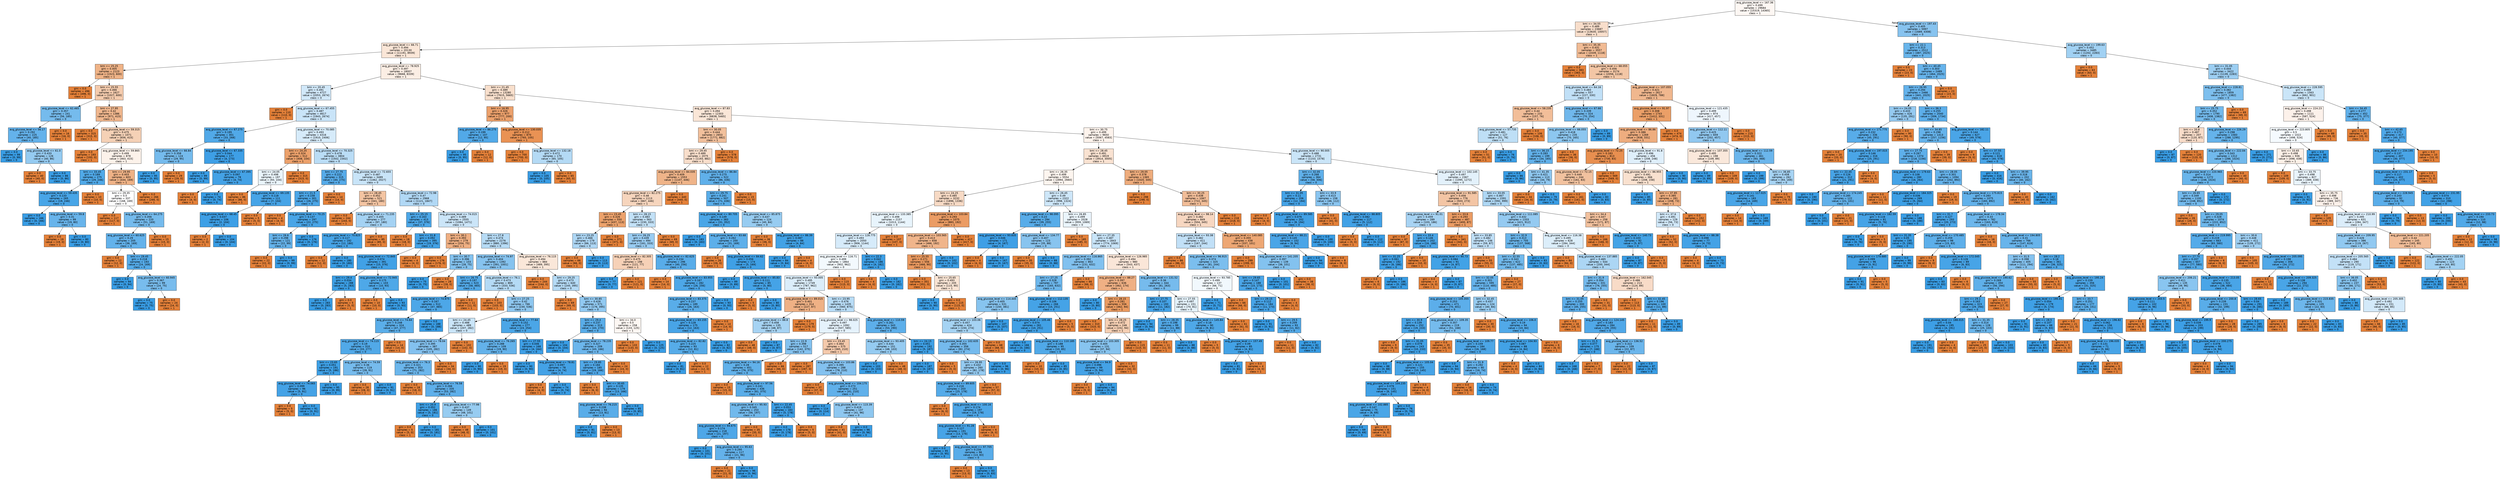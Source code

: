 digraph Tree {
node [shape=box, style="filled", color="black", fontname="helvetica"] ;
edge [fontname="helvetica"] ;
0 [label="avg_glucose_level <= 167.36\ngini = 0.499\nsamples = 29684\nvalue = [15319, 14365]\nclass = 1", fillcolor="#fdf7f3"] ;
1 [label="bmi <= 34.55\ngini = 0.489\nsamples = 23687\nvalue = [13630, 10057]\nclass = 1", fillcolor="#f8decb"] ;
0 -> 1 [labeldistance=2.5, labelangle=45, headlabel="True"] ;
2 [label="avg_glucose_level <= 66.71\ngini = 0.494\nsamples = 20130\nvalue = [11191, 8939]\nclass = 1", fillcolor="#fae6d7"] ;
1 -> 2 ;
3 [label="bmi <= 25.25\ngini = 0.405\nsamples = 2123\nvalue = [1523, 600]\nclass = 1", fillcolor="#efb387"] ;
2 -> 3 ;
4 [label="gini = 0.0\nsamples = 496\nvalue = [496, 0]\nclass = 1", fillcolor="#e58139"] ;
3 -> 4 ;
5 [label="bmi <= 25.55\ngini = 0.466\nsamples = 1627\nvalue = [1027, 600]\nclass = 1", fillcolor="#f4cbad"] ;
3 -> 5 ;
6 [label="avg_glucose_level <= 62.465\ngini = 0.357\nsamples = 241\nvalue = [56, 185]\nclass = 0", fillcolor="#75bbed"] ;
5 -> 6 ;
7 [label="avg_glucose_level <= 56.17\ngini = 0.292\nsamples = 225\nvalue = [40, 185]\nclass = 0", fillcolor="#64b2eb"] ;
6 -> 7 ;
8 [label="gini = 0.0\nsamples = 99\nvalue = [0, 99]\nclass = 0", fillcolor="#399de5"] ;
7 -> 8 ;
9 [label="avg_glucose_level <= 61.0\ngini = 0.433\nsamples = 126\nvalue = [40, 86]\nclass = 0", fillcolor="#95cbf1"] ;
7 -> 9 ;
10 [label="gini = 0.0\nsamples = 40\nvalue = [40, 0]\nclass = 1", fillcolor="#e58139"] ;
9 -> 10 ;
11 [label="gini = 0.0\nsamples = 86\nvalue = [0, 86]\nclass = 0", fillcolor="#399de5"] ;
9 -> 11 ;
12 [label="gini = 0.0\nsamples = 16\nvalue = [16, 0]\nclass = 1", fillcolor="#e58139"] ;
6 -> 12 ;
13 [label="bmi <= 27.95\ngini = 0.42\nsamples = 1386\nvalue = [971, 415]\nclass = 1", fillcolor="#f0b78e"] ;
5 -> 13 ;
14 [label="gini = 0.0\nsamples = 315\nvalue = [315, 0]\nclass = 1", fillcolor="#e58139"] ;
13 -> 14 ;
15 [label="avg_glucose_level <= 59.315\ngini = 0.475\nsamples = 1071\nvalue = [656, 415]\nclass = 1", fillcolor="#f5d1b6"] ;
13 -> 15 ;
16 [label="gini = 0.0\nsamples = 193\nvalue = [193, 0]\nclass = 1", fillcolor="#e58139"] ;
15 -> 16 ;
17 [label="avg_glucose_level <= 59.865\ngini = 0.499\nsamples = 878\nvalue = [463, 415]\nclass = 1", fillcolor="#fcf2ea"] ;
15 -> 17 ;
18 [label="bmi <= 33.45\ngini = 0.189\nsamples = 275\nvalue = [29, 246]\nclass = 0", fillcolor="#50a9e8"] ;
17 -> 18 ;
19 [label="avg_glucose_level <= 59.435\ngini = 0.133\nsamples = 265\nvalue = [19, 246]\nclass = 0", fillcolor="#48a5e7"] ;
18 -> 19 ;
20 [label="gini = 0.0\nsamples = 166\nvalue = [0, 166]\nclass = 0", fillcolor="#399de5"] ;
19 -> 20 ;
21 [label="avg_glucose_level <= 59.8\ngini = 0.31\nsamples = 99\nvalue = [19, 80]\nclass = 0", fillcolor="#68b4eb"] ;
19 -> 21 ;
22 [label="gini = 0.0\nsamples = 19\nvalue = [19, 0]\nclass = 1", fillcolor="#e58139"] ;
21 -> 22 ;
23 [label="gini = 0.0\nsamples = 80\nvalue = [0, 80]\nclass = 0", fillcolor="#399de5"] ;
21 -> 23 ;
24 [label="gini = 0.0\nsamples = 10\nvalue = [10, 0]\nclass = 1", fillcolor="#e58139"] ;
18 -> 24 ;
25 [label="bmi <= 29.95\ngini = 0.403\nsamples = 603\nvalue = [434, 169]\nclass = 1", fillcolor="#efb286"] ;
17 -> 25 ;
26 [label="bmi <= 29.35\ngini = 0.5\nsamples = 337\nvalue = [168, 169]\nclass = 0", fillcolor="#fefeff"] ;
25 -> 26 ;
27 [label="gini = 0.0\nsamples = 117\nvalue = [117, 0]\nclass = 1", fillcolor="#e58139"] ;
26 -> 27 ;
28 [label="avg_glucose_level <= 64.275\ngini = 0.356\nsamples = 220\nvalue = [51, 169]\nclass = 0", fillcolor="#75bbed"] ;
26 -> 28 ;
29 [label="avg_glucose_level <= 60.625\ngini = 0.29\nsamples = 205\nvalue = [36, 169]\nclass = 0", fillcolor="#63b2eb"] ;
28 -> 29 ;
30 [label="gini = 0.0\nsamples = 12\nvalue = [12, 0]\nclass = 1", fillcolor="#e58139"] ;
29 -> 30 ;
31 [label="bmi <= 29.45\ngini = 0.218\nsamples = 193\nvalue = [24, 169]\nclass = 0", fillcolor="#55abe9"] ;
29 -> 31 ;
32 [label="gini = 0.0\nsamples = 94\nvalue = [0, 94]\nclass = 0", fillcolor="#399de5"] ;
31 -> 32 ;
33 [label="avg_glucose_level <= 60.945\ngini = 0.367\nsamples = 99\nvalue = [24, 75]\nclass = 0", fillcolor="#78bced"] ;
31 -> 33 ;
34 [label="gini = 0.0\nsamples = 75\nvalue = [0, 75]\nclass = 0", fillcolor="#399de5"] ;
33 -> 34 ;
35 [label="gini = 0.0\nsamples = 24\nvalue = [24, 0]\nclass = 1", fillcolor="#e58139"] ;
33 -> 35 ;
36 [label="gini = 0.0\nsamples = 15\nvalue = [15, 0]\nclass = 1", fillcolor="#e58139"] ;
28 -> 36 ;
37 [label="gini = 0.0\nsamples = 266\nvalue = [266, 0]\nclass = 1", fillcolor="#e58139"] ;
25 -> 37 ;
38 [label="avg_glucose_level <= 78.925\ngini = 0.497\nsamples = 18007\nvalue = [9668, 8339]\nclass = 1", fillcolor="#fbeee4"] ;
2 -> 38 ;
39 [label="bmi <= 20.45\ngini = 0.491\nsamples = 4727\nvalue = [2053, 2674]\nclass = 0", fillcolor="#d1e8f9"] ;
38 -> 39 ;
40 [label="gini = 0.0\nsamples = 110\nvalue = [110, 0]\nclass = 1", fillcolor="#e58139"] ;
39 -> 40 ;
41 [label="avg_glucose_level <= 67.455\ngini = 0.487\nsamples = 4617\nvalue = [1943, 2674]\nclass = 0", fillcolor="#c9e4f8"] ;
39 -> 41 ;
42 [label="avg_glucose_level <= 67.275\ngini = 0.195\nsamples = 301\nvalue = [33, 268]\nclass = 0", fillcolor="#51a9e8"] ;
41 -> 42 ;
43 [label="avg_glucose_level <= 66.84\ngini = 0.358\nsamples = 124\nvalue = [29, 95]\nclass = 0", fillcolor="#75bbed"] ;
42 -> 43 ;
44 [label="gini = 0.0\nsamples = 95\nvalue = [0, 95]\nclass = 0", fillcolor="#399de5"] ;
43 -> 44 ;
45 [label="gini = 0.0\nsamples = 29\nvalue = [29, 0]\nclass = 1", fillcolor="#e58139"] ;
43 -> 45 ;
46 [label="avg_glucose_level <= 67.335\ngini = 0.044\nsamples = 177\nvalue = [4, 173]\nclass = 0", fillcolor="#3e9fe6"] ;
42 -> 46 ;
47 [label="gini = 0.0\nsamples = 99\nvalue = [0, 99]\nclass = 0", fillcolor="#399de5"] ;
46 -> 47 ;
48 [label="avg_glucose_level <= 67.395\ngini = 0.097\nsamples = 78\nvalue = [4, 74]\nclass = 0", fillcolor="#44a2e6"] ;
46 -> 48 ;
49 [label="gini = 0.0\nsamples = 4\nvalue = [4, 0]\nclass = 1", fillcolor="#e58139"] ;
48 -> 49 ;
50 [label="gini = 0.0\nsamples = 74\nvalue = [0, 74]\nclass = 0", fillcolor="#399de5"] ;
48 -> 50 ;
51 [label="avg_glucose_level <= 70.085\ngini = 0.493\nsamples = 4316\nvalue = [1910, 2406]\nclass = 0", fillcolor="#d6ebfa"] ;
41 -> 51 ;
52 [label="bmi <= 24.25\ngini = 0.324\nsamples = 512\nvalue = [408, 104]\nclass = 1", fillcolor="#eca16b"] ;
51 -> 52 ;
53 [label="bmi <= 24.05\ngini = 0.498\nsamples = 197\nvalue = [93, 104]\nclass = 0", fillcolor="#eaf5fc"] ;
52 -> 53 ;
54 [label="gini = 0.0\nsamples = 86\nvalue = [86, 0]\nclass = 1", fillcolor="#e58139"] ;
53 -> 54 ;
55 [label="avg_glucose_level <= 69.135\ngini = 0.118\nsamples = 111\nvalue = [7, 104]\nclass = 0", fillcolor="#46a4e7"] ;
53 -> 55 ;
56 [label="avg_glucose_level <= 68.45\ngini = 0.037\nsamples = 106\nvalue = [2, 104]\nclass = 0", fillcolor="#3d9fe6"] ;
55 -> 56 ;
57 [label="gini = 0.0\nsamples = 2\nvalue = [2, 0]\nclass = 1", fillcolor="#e58139"] ;
56 -> 57 ;
58 [label="gini = 0.0\nsamples = 104\nvalue = [0, 104]\nclass = 0", fillcolor="#399de5"] ;
56 -> 58 ;
59 [label="gini = 0.0\nsamples = 5\nvalue = [5, 0]\nclass = 1", fillcolor="#e58139"] ;
55 -> 59 ;
60 [label="gini = 0.0\nsamples = 315\nvalue = [315, 0]\nclass = 1", fillcolor="#e58139"] ;
52 -> 60 ;
61 [label="avg_glucose_level <= 70.325\ngini = 0.478\nsamples = 3804\nvalue = [1502, 2302]\nclass = 0", fillcolor="#baddf6"] ;
51 -> 61 ;
62 [label="bmi <= 27.75\ngini = 0.222\nsamples = 315\nvalue = [40, 275]\nclass = 0", fillcolor="#56abe9"] ;
61 -> 62 ;
63 [label="bmi <= 21.5\ngini = 0.158\nsamples = 301\nvalue = [26, 275]\nclass = 0", fillcolor="#4ca6e7"] ;
62 -> 63 ;
64 [label="gini = 0.0\nsamples = 4\nvalue = [4, 0]\nclass = 1", fillcolor="#e58139"] ;
63 -> 64 ;
65 [label="avg_glucose_level <= 70.25\ngini = 0.137\nsamples = 297\nvalue = [22, 275]\nclass = 0", fillcolor="#49a5e7"] ;
63 -> 65 ;
66 [label="bmi <= 26.6\ngini = 0.298\nsamples = 121\nvalue = [22, 99]\nclass = 0", fillcolor="#65b3eb"] ;
65 -> 66 ;
67 [label="gini = 0.0\nsamples = 22\nvalue = [22, 0]\nclass = 1", fillcolor="#e58139"] ;
66 -> 67 ;
68 [label="gini = 0.0\nsamples = 99\nvalue = [0, 99]\nclass = 0", fillcolor="#399de5"] ;
66 -> 68 ;
69 [label="gini = 0.0\nsamples = 176\nvalue = [0, 176]\nclass = 0", fillcolor="#399de5"] ;
65 -> 69 ;
70 [label="gini = 0.0\nsamples = 14\nvalue = [14, 0]\nclass = 1", fillcolor="#e58139"] ;
62 -> 70 ;
71 [label="avg_glucose_level <= 72.655\ngini = 0.487\nsamples = 3489\nvalue = [1462, 2027]\nclass = 0", fillcolor="#c8e4f8"] ;
61 -> 71 ;
72 [label="bmi <= 28.45\ngini = 0.452\nsamples = 521\nvalue = [341, 180]\nclass = 1", fillcolor="#f3c4a2"] ;
71 -> 72 ;
73 [label="gini = 0.0\nsamples = 244\nvalue = [244, 0]\nclass = 1", fillcolor="#e58139"] ;
72 -> 73 ;
74 [label="avg_glucose_level <= 71.235\ngini = 0.455\nsamples = 277\nvalue = [97, 180]\nclass = 0", fillcolor="#a4d2f3"] ;
72 -> 74 ;
75 [label="avg_glucose_level <= 70.825\ngini = 0.117\nsamples = 192\nvalue = [12, 180]\nclass = 0", fillcolor="#46a4e7"] ;
74 -> 75 ;
76 [label="gini = 0.0\nsamples = 12\nvalue = [12, 0]\nclass = 1", fillcolor="#e58139"] ;
75 -> 76 ;
77 [label="gini = 0.0\nsamples = 180\nvalue = [0, 180]\nclass = 0", fillcolor="#399de5"] ;
75 -> 77 ;
78 [label="gini = 0.0\nsamples = 85\nvalue = [85, 0]\nclass = 1", fillcolor="#e58139"] ;
74 -> 78 ;
79 [label="avg_glucose_level <= 72.98\ngini = 0.47\nsamples = 2968\nvalue = [1121, 1847]\nclass = 0", fillcolor="#b1d8f5"] ;
71 -> 79 ;
80 [label="bmi <= 25.15\ngini = 0.163\nsamples = 413\nvalue = [37, 376]\nclass = 0", fillcolor="#4ca7e8"] ;
79 -> 80 ;
81 [label="gini = 0.0\nsamples = 18\nvalue = [18, 0]\nclass = 1", fillcolor="#e58139"] ;
80 -> 81 ;
82 [label="bmi <= 31.8\ngini = 0.092\nsamples = 395\nvalue = [19, 376]\nclass = 0", fillcolor="#43a2e6"] ;
80 -> 82 ;
83 [label="avg_glucose_level <= 72.845\ngini = 0.074\nsamples = 391\nvalue = [15, 376]\nclass = 0", fillcolor="#41a1e6"] ;
82 -> 83 ;
84 [label="bmi <= 29.4\ngini = 0.034\nsamples = 288\nvalue = [5, 283]\nclass = 0", fillcolor="#3c9fe5"] ;
83 -> 84 ;
85 [label="gini = 0.0\nsamples = 283\nvalue = [0, 283]\nclass = 0", fillcolor="#399de5"] ;
84 -> 85 ;
86 [label="gini = 0.0\nsamples = 5\nvalue = [5, 0]\nclass = 1", fillcolor="#e58139"] ;
84 -> 86 ;
87 [label="avg_glucose_level <= 72.945\ngini = 0.175\nsamples = 103\nvalue = [10, 93]\nclass = 0", fillcolor="#4ea8e8"] ;
83 -> 87 ;
88 [label="gini = 0.0\nsamples = 10\nvalue = [10, 0]\nclass = 1", fillcolor="#e58139"] ;
87 -> 88 ;
89 [label="gini = 0.0\nsamples = 93\nvalue = [0, 93]\nclass = 0", fillcolor="#399de5"] ;
87 -> 89 ;
90 [label="gini = 0.0\nsamples = 4\nvalue = [4, 0]\nclass = 1", fillcolor="#e58139"] ;
82 -> 90 ;
91 [label="avg_glucose_level <= 74.015\ngini = 0.489\nsamples = 2555\nvalue = [1084, 1471]\nclass = 0", fillcolor="#cbe5f8"] ;
79 -> 91 ;
92 [label="bmi <= 30.1\ngini = 0.393\nsamples = 279\nvalue = [204, 75]\nclass = 1", fillcolor="#efaf82"] ;
91 -> 92 ;
93 [label="gini = 0.0\nsamples = 176\nvalue = [176, 0]\nclass = 1", fillcolor="#e58139"] ;
92 -> 93 ;
94 [label="bmi <= 30.7\ngini = 0.396\nsamples = 103\nvalue = [28, 75]\nclass = 0", fillcolor="#83c2ef"] ;
92 -> 94 ;
95 [label="gini = 0.0\nsamples = 75\nvalue = [0, 75]\nclass = 0", fillcolor="#399de5"] ;
94 -> 95 ;
96 [label="gini = 0.0\nsamples = 28\nvalue = [28, 0]\nclass = 1", fillcolor="#e58139"] ;
94 -> 96 ;
97 [label="bmi <= 27.8\ngini = 0.474\nsamples = 2276\nvalue = [880, 1396]\nclass = 0", fillcolor="#b6dbf5"] ;
91 -> 97 ;
98 [label="avg_glucose_level <= 74.97\ngini = 0.404\nsamples = 1392\nvalue = [391, 1001]\nclass = 0", fillcolor="#86c3ef"] ;
97 -> 98 ;
99 [label="bmi <= 26.75\ngini = 0.197\nsamples = 523\nvalue = [58, 465]\nclass = 0", fillcolor="#52a9e8"] ;
98 -> 99 ;
100 [label="avg_glucose_level <= 74.875\ngini = 0.167\nsamples = 512\nvalue = [47, 465]\nclass = 0", fillcolor="#4da7e8"] ;
99 -> 100 ;
101 [label="avg_glucose_level <= 74.64\ngini = 0.248\nsamples = 324\nvalue = [47, 277]\nclass = 0", fillcolor="#5baee9"] ;
100 -> 101 ;
102 [label="avg_glucose_level <= 74.115\ngini = 0.19\nsamples = 310\nvalue = [33, 277]\nclass = 0", fillcolor="#51a9e8"] ;
101 -> 102 ;
103 [label="bmi <= 23.65\ngini = 0.051\nsamples = 191\nvalue = [5, 186]\nclass = 0", fillcolor="#3ea0e6"] ;
102 -> 103 ;
104 [label="avg_glucose_level <= 74.065\ngini = 0.099\nsamples = 96\nvalue = [5, 91]\nclass = 0", fillcolor="#44a2e6"] ;
103 -> 104 ;
105 [label="gini = 0.0\nsamples = 5\nvalue = [5, 0]\nclass = 1", fillcolor="#e58139"] ;
104 -> 105 ;
106 [label="gini = 0.0\nsamples = 91\nvalue = [0, 91]\nclass = 0", fillcolor="#399de5"] ;
104 -> 106 ;
107 [label="gini = 0.0\nsamples = 95\nvalue = [0, 95]\nclass = 0", fillcolor="#399de5"] ;
103 -> 107 ;
108 [label="avg_glucose_level <= 74.59\ngini = 0.36\nsamples = 119\nvalue = [28, 91]\nclass = 0", fillcolor="#76bbed"] ;
102 -> 108 ;
109 [label="gini = 0.0\nsamples = 28\nvalue = [28, 0]\nclass = 1", fillcolor="#e58139"] ;
108 -> 109 ;
110 [label="gini = 0.0\nsamples = 91\nvalue = [0, 91]\nclass = 0", fillcolor="#399de5"] ;
108 -> 110 ;
111 [label="gini = 0.0\nsamples = 14\nvalue = [14, 0]\nclass = 1", fillcolor="#e58139"] ;
101 -> 111 ;
112 [label="gini = 0.0\nsamples = 188\nvalue = [0, 188]\nclass = 0", fillcolor="#399de5"] ;
100 -> 112 ;
113 [label="gini = 0.0\nsamples = 11\nvalue = [11, 0]\nclass = 1", fillcolor="#e58139"] ;
99 -> 113 ;
114 [label="avg_glucose_level <= 76.1\ngini = 0.473\nsamples = 869\nvalue = [333, 536]\nclass = 0", fillcolor="#b4daf5"] ;
98 -> 114 ;
115 [label="gini = 0.0\nsamples = 103\nvalue = [103, 0]\nclass = 1", fillcolor="#e58139"] ;
114 -> 115 ;
116 [label="bmi <= 27.25\ngini = 0.42\nsamples = 766\nvalue = [230, 536]\nclass = 0", fillcolor="#8ec7f0"] ;
114 -> 116 ;
117 [label="bmi <= 24.45\ngini = 0.488\nsamples = 489\nvalue = [207, 282]\nclass = 0", fillcolor="#cae5f8"] ;
116 -> 117 ;
118 [label="avg_glucose_level <= 78.04\ngini = 0.395\nsamples = 387\nvalue = [105, 282]\nclass = 0", fillcolor="#83c1ef"] ;
117 -> 118 ;
119 [label="avg_glucose_level <= 76.3\ngini = 0.321\nsamples = 353\nvalue = [71, 282]\nclass = 0", fillcolor="#6bb6ec"] ;
118 -> 119 ;
120 [label="gini = 0.0\nsamples = 18\nvalue = [18, 0]\nclass = 1", fillcolor="#e58139"] ;
119 -> 120 ;
121 [label="avg_glucose_level <= 76.58\ngini = 0.266\nsamples = 335\nvalue = [53, 282]\nclass = 0", fillcolor="#5eafea"] ;
119 -> 121 ;
122 [label="bmi <= 20.9\ngini = 0.052\nsamples = 186\nvalue = [5, 181]\nclass = 0", fillcolor="#3ea0e6"] ;
121 -> 122 ;
123 [label="gini = 0.0\nsamples = 5\nvalue = [5, 0]\nclass = 1", fillcolor="#e58139"] ;
122 -> 123 ;
124 [label="gini = 0.0\nsamples = 181\nvalue = [0, 181]\nclass = 0", fillcolor="#399de5"] ;
122 -> 124 ;
125 [label="avg_glucose_level <= 77.98\ngini = 0.437\nsamples = 149\nvalue = [48, 101]\nclass = 0", fillcolor="#97ccf1"] ;
121 -> 125 ;
126 [label="gini = 0.0\nsamples = 48\nvalue = [48, 0]\nclass = 1", fillcolor="#e58139"] ;
125 -> 126 ;
127 [label="gini = 0.0\nsamples = 101\nvalue = [0, 101]\nclass = 0", fillcolor="#399de5"] ;
125 -> 127 ;
128 [label="gini = 0.0\nsamples = 34\nvalue = [34, 0]\nclass = 1", fillcolor="#e58139"] ;
118 -> 128 ;
129 [label="gini = 0.0\nsamples = 102\nvalue = [102, 0]\nclass = 1", fillcolor="#e58139"] ;
117 -> 129 ;
130 [label="avg_glucose_level <= 77.64\ngini = 0.152\nsamples = 277\nvalue = [23, 254]\nclass = 0", fillcolor="#4ba6e7"] ;
116 -> 130 ;
131 [label="avg_glucose_level <= 76.265\ngini = 0.288\nsamples = 109\nvalue = [19, 90]\nclass = 0", fillcolor="#63b2ea"] ;
130 -> 131 ;
132 [label="gini = 0.0\nsamples = 90\nvalue = [0, 90]\nclass = 0", fillcolor="#399de5"] ;
131 -> 132 ;
133 [label="gini = 0.0\nsamples = 19\nvalue = [19, 0]\nclass = 1", fillcolor="#e58139"] ;
131 -> 133 ;
134 [label="bmi <= 27.55\ngini = 0.046\nsamples = 168\nvalue = [4, 164]\nclass = 0", fillcolor="#3e9fe6"] ;
130 -> 134 ;
135 [label="gini = 0.0\nsamples = 90\nvalue = [0, 90]\nclass = 0", fillcolor="#399de5"] ;
134 -> 135 ;
136 [label="avg_glucose_level <= 78.81\ngini = 0.097\nsamples = 78\nvalue = [4, 74]\nclass = 0", fillcolor="#44a2e6"] ;
134 -> 136 ;
137 [label="gini = 0.0\nsamples = 4\nvalue = [4, 0]\nclass = 1", fillcolor="#e58139"] ;
136 -> 137 ;
138 [label="gini = 0.0\nsamples = 74\nvalue = [0, 74]\nclass = 0", fillcolor="#399de5"] ;
136 -> 138 ;
139 [label="avg_glucose_level <= 76.115\ngini = 0.494\nsamples = 884\nvalue = [489, 395]\nclass = 1", fillcolor="#fae7d9"] ;
97 -> 139 ;
140 [label="gini = 0.0\nsamples = 244\nvalue = [244, 0]\nclass = 1", fillcolor="#e58139"] ;
139 -> 140 ;
141 [label="bmi <= 29.25\ngini = 0.473\nsamples = 640\nvalue = [245, 395]\nclass = 0", fillcolor="#b4daf5"] ;
139 -> 141 ;
142 [label="gini = 0.0\nsamples = 69\nvalue = [69, 0]\nclass = 1", fillcolor="#e58139"] ;
141 -> 142 ;
143 [label="bmi <= 30.85\ngini = 0.426\nsamples = 571\nvalue = [176, 395]\nclass = 0", fillcolor="#91c9f1"] ;
141 -> 143 ;
144 [label="bmi <= 29.4\ngini = 0.237\nsamples = 313\nvalue = [43, 270]\nclass = 0", fillcolor="#59ade9"] ;
143 -> 144 ;
145 [label="gini = 0.0\nsamples = 104\nvalue = [0, 104]\nclass = 0", fillcolor="#399de5"] ;
144 -> 145 ;
146 [label="avg_glucose_level <= 78.235\ngini = 0.327\nsamples = 209\nvalue = [43, 166]\nclass = 0", fillcolor="#6cb6ec"] ;
144 -> 146 ;
147 [label="bmi <= 29.85\ngini = 0.184\nsamples = 185\nvalue = [19, 166]\nclass = 0", fillcolor="#50a8e8"] ;
146 -> 147 ;
148 [label="gini = 0.0\nsamples = 6\nvalue = [6, 0]\nclass = 1", fillcolor="#e58139"] ;
147 -> 148 ;
149 [label="bmi <= 30.65\ngini = 0.135\nsamples = 179\nvalue = [13, 166]\nclass = 0", fillcolor="#49a5e7"] ;
147 -> 149 ;
150 [label="avg_glucose_level <= 76.215\ngini = 0.238\nsamples = 94\nvalue = [13, 81]\nclass = 0", fillcolor="#59ade9"] ;
149 -> 150 ;
151 [label="gini = 0.0\nsamples = 81\nvalue = [0, 81]\nclass = 0", fillcolor="#399de5"] ;
150 -> 151 ;
152 [label="gini = 0.0\nsamples = 13\nvalue = [13, 0]\nclass = 1", fillcolor="#e58139"] ;
150 -> 152 ;
153 [label="gini = 0.0\nsamples = 85\nvalue = [0, 85]\nclass = 0", fillcolor="#399de5"] ;
149 -> 153 ;
154 [label="gini = 0.0\nsamples = 24\nvalue = [24, 0]\nclass = 1", fillcolor="#e58139"] ;
146 -> 154 ;
155 [label="bmi <= 34.0\ngini = 0.5\nsamples = 258\nvalue = [133, 125]\nclass = 1", fillcolor="#fdf7f3"] ;
143 -> 155 ;
156 [label="gini = 0.0\nsamples = 133\nvalue = [133, 0]\nclass = 1", fillcolor="#e58139"] ;
155 -> 156 ;
157 [label="gini = 0.0\nsamples = 125\nvalue = [0, 125]\nclass = 0", fillcolor="#399de5"] ;
155 -> 157 ;
158 [label="bmi <= 21.45\ngini = 0.489\nsamples = 13280\nvalue = [7615, 5665]\nclass = 1", fillcolor="#f8dfcc"] ;
38 -> 158 ;
159 [label="bmi <= 16.95\ngini = 0.326\nsamples = 977\nvalue = [777, 200]\nclass = 1", fillcolor="#eca16c"] ;
158 -> 159 ;
160 [label="avg_glucose_level <= 86.275\ngini = 0.199\nsamples = 107\nvalue = [12, 95]\nclass = 0", fillcolor="#52a9e8"] ;
159 -> 160 ;
161 [label="gini = 0.0\nsamples = 95\nvalue = [0, 95]\nclass = 0", fillcolor="#399de5"] ;
160 -> 161 ;
162 [label="gini = 0.0\nsamples = 12\nvalue = [12, 0]\nclass = 1", fillcolor="#e58139"] ;
160 -> 162 ;
163 [label="avg_glucose_level <= 130.035\ngini = 0.212\nsamples = 870\nvalue = [765, 105]\nclass = 1", fillcolor="#e99254"] ;
159 -> 163 ;
164 [label="gini = 0.0\nsamples = 700\nvalue = [700, 0]\nclass = 1", fillcolor="#e58139"] ;
163 -> 164 ;
165 [label="avg_glucose_level <= 132.18\ngini = 0.472\nsamples = 170\nvalue = [65, 105]\nclass = 0", fillcolor="#b4daf5"] ;
163 -> 165 ;
166 [label="gini = 0.0\nsamples = 105\nvalue = [0, 105]\nclass = 0", fillcolor="#399de5"] ;
165 -> 166 ;
167 [label="gini = 0.0\nsamples = 65\nvalue = [65, 0]\nclass = 1", fillcolor="#e58139"] ;
165 -> 167 ;
168 [label="avg_glucose_level <= 87.83\ngini = 0.494\nsamples = 12303\nvalue = [6838, 5465]\nclass = 1", fillcolor="#fae6d7"] ;
158 -> 168 ;
169 [label="bmi <= 30.05\ngini = 0.444\nsamples = 2653\nvalue = [1771, 882]\nclass = 1", fillcolor="#f2c09c"] ;
168 -> 169 ;
170 [label="bmi <= 29.45\ngini = 0.489\nsamples = 2075\nvalue = [1193, 882]\nclass = 1", fillcolor="#f8decb"] ;
169 -> 170 ;
171 [label="avg_glucose_level <= 84.035\ngini = 0.409\nsamples = 1553\nvalue = [1107, 446]\nclass = 1", fillcolor="#efb489"] ;
170 -> 171 ;
172 [label="avg_glucose_level <= 82.275\ngini = 0.48\nsamples = 1113\nvalue = [667, 446]\nclass = 1", fillcolor="#f6d5bd"] ;
171 -> 172 ;
173 [label="bmi <= 23.45\ngini = 0.326\nsamples = 550\nvalue = [437, 113]\nclass = 1", fillcolor="#eca26c"] ;
172 -> 173 ;
174 [label="bmi <= 23.25\ngini = 0.466\nsamples = 179\nvalue = [66, 113]\nclass = 0", fillcolor="#add6f4"] ;
173 -> 174 ;
175 [label="gini = 0.0\nsamples = 66\nvalue = [66, 0]\nclass = 1", fillcolor="#e58139"] ;
174 -> 175 ;
176 [label="gini = 0.0\nsamples = 113\nvalue = [0, 113]\nclass = 0", fillcolor="#399de5"] ;
174 -> 176 ;
177 [label="gini = 0.0\nsamples = 371\nvalue = [371, 0]\nclass = 1", fillcolor="#e58139"] ;
173 -> 177 ;
178 [label="bmi <= 28.15\ngini = 0.483\nsamples = 563\nvalue = [230, 333]\nclass = 0", fillcolor="#c2e1f7"] ;
172 -> 178 ;
179 [label="bmi <= 26.25\ngini = 0.439\nsamples = 494\nvalue = [161, 333]\nclass = 0", fillcolor="#99ccf2"] ;
178 -> 179 ;
180 [label="avg_glucose_level <= 82.305\ngini = 0.475\nsamples = 198\nvalue = [121, 77]\nclass = 1", fillcolor="#f6d1b7"] ;
179 -> 180 ;
181 [label="gini = 0.0\nsamples = 77\nvalue = [0, 77]\nclass = 0", fillcolor="#399de5"] ;
180 -> 181 ;
182 [label="gini = 0.0\nsamples = 121\nvalue = [121, 0]\nclass = 1", fillcolor="#e58139"] ;
180 -> 182 ;
183 [label="avg_glucose_level <= 82.625\ngini = 0.234\nsamples = 296\nvalue = [40, 256]\nclass = 0", fillcolor="#58ace9"] ;
179 -> 183 ;
184 [label="gini = 0.0\nsamples = 14\nvalue = [14, 0]\nclass = 1", fillcolor="#e58139"] ;
183 -> 184 ;
185 [label="avg_glucose_level <= 83.955\ngini = 0.167\nsamples = 282\nvalue = [26, 256]\nclass = 0", fillcolor="#4da7e8"] ;
183 -> 185 ;
186 [label="avg_glucose_level <= 83.375\ngini = 0.237\nsamples = 189\nvalue = [26, 163]\nclass = 0", fillcolor="#59ade9"] ;
185 -> 186 ;
187 [label="avg_glucose_level <= 83.155\ngini = 0.128\nsamples = 175\nvalue = [12, 163]\nclass = 0", fillcolor="#48a4e7"] ;
186 -> 187 ;
188 [label="avg_glucose_level <= 82.82\ngini = 0.225\nsamples = 93\nvalue = [12, 81]\nclass = 0", fillcolor="#56ace9"] ;
187 -> 188 ;
189 [label="gini = 0.0\nsamples = 81\nvalue = [0, 81]\nclass = 0", fillcolor="#399de5"] ;
188 -> 189 ;
190 [label="gini = 0.0\nsamples = 12\nvalue = [12, 0]\nclass = 1", fillcolor="#e58139"] ;
188 -> 190 ;
191 [label="gini = 0.0\nsamples = 82\nvalue = [0, 82]\nclass = 0", fillcolor="#399de5"] ;
187 -> 191 ;
192 [label="gini = 0.0\nsamples = 14\nvalue = [14, 0]\nclass = 1", fillcolor="#e58139"] ;
186 -> 192 ;
193 [label="gini = 0.0\nsamples = 93\nvalue = [0, 93]\nclass = 0", fillcolor="#399de5"] ;
185 -> 193 ;
194 [label="gini = 0.0\nsamples = 69\nvalue = [69, 0]\nclass = 1", fillcolor="#e58139"] ;
178 -> 194 ;
195 [label="gini = 0.0\nsamples = 440\nvalue = [440, 0]\nclass = 1", fillcolor="#e58139"] ;
171 -> 195 ;
196 [label="avg_glucose_level <= 86.84\ngini = 0.275\nsamples = 522\nvalue = [86, 436]\nclass = 0", fillcolor="#60b0ea"] ;
170 -> 196 ;
197 [label="bmi <= 29.75\ngini = 0.241\nsamples = 507\nvalue = [71, 436]\nclass = 0", fillcolor="#59ade9"] ;
196 -> 197 ;
198 [label="avg_glucose_level <= 80.705\ngini = 0.149\nsamples = 383\nvalue = [31, 352]\nclass = 0", fillcolor="#4aa6e7"] ;
197 -> 198 ;
199 [label="gini = 0.0\nsamples = 183\nvalue = [0, 183]\nclass = 0", fillcolor="#399de5"] ;
198 -> 199 ;
200 [label="avg_glucose_level <= 83.68\ngini = 0.262\nsamples = 200\nvalue = [31, 169]\nclass = 0", fillcolor="#5dafea"] ;
198 -> 200 ;
201 [label="gini = 0.0\nsamples = 26\nvalue = [26, 0]\nclass = 1", fillcolor="#e58139"] ;
200 -> 201 ;
202 [label="avg_glucose_level <= 84.62\ngini = 0.056\nsamples = 174\nvalue = [5, 169]\nclass = 0", fillcolor="#3fa0e6"] ;
200 -> 202 ;
203 [label="gini = 0.0\nsamples = 89\nvalue = [0, 89]\nclass = 0", fillcolor="#399de5"] ;
202 -> 203 ;
204 [label="avg_glucose_level <= 85.83\ngini = 0.111\nsamples = 85\nvalue = [5, 80]\nclass = 0", fillcolor="#45a3e7"] ;
202 -> 204 ;
205 [label="gini = 0.0\nsamples = 5\nvalue = [5, 0]\nclass = 1", fillcolor="#e58139"] ;
204 -> 205 ;
206 [label="gini = 0.0\nsamples = 80\nvalue = [0, 80]\nclass = 0", fillcolor="#399de5"] ;
204 -> 206 ;
207 [label="avg_glucose_level <= 85.875\ngini = 0.437\nsamples = 124\nvalue = [40, 84]\nclass = 0", fillcolor="#97ccf1"] ;
197 -> 207 ;
208 [label="gini = 0.0\nsamples = 36\nvalue = [36, 0]\nclass = 1", fillcolor="#e58139"] ;
207 -> 208 ;
209 [label="avg_glucose_level <= 86.39\ngini = 0.087\nsamples = 88\nvalue = [4, 84]\nclass = 0", fillcolor="#42a2e6"] ;
207 -> 209 ;
210 [label="gini = 0.0\nsamples = 84\nvalue = [0, 84]\nclass = 0", fillcolor="#399de5"] ;
209 -> 210 ;
211 [label="gini = 0.0\nsamples = 4\nvalue = [4, 0]\nclass = 1", fillcolor="#e58139"] ;
209 -> 211 ;
212 [label="gini = 0.0\nsamples = 15\nvalue = [15, 0]\nclass = 1", fillcolor="#e58139"] ;
196 -> 212 ;
213 [label="gini = 0.0\nsamples = 578\nvalue = [578, 0]\nclass = 1", fillcolor="#e58139"] ;
169 -> 213 ;
214 [label="bmi <= 30.75\ngini = 0.499\nsamples = 9650\nvalue = [5067, 4583]\nclass = 1", fillcolor="#fdf3ec"] ;
168 -> 214 ;
215 [label="bmi <= 28.45\ngini = 0.491\nsamples = 6919\nvalue = [3914, 3005]\nclass = 1", fillcolor="#f9e2d1"] ;
214 -> 215 ;
216 [label="bmi <= 26.35\ngini = 0.499\nsamples = 5554\nvalue = [2894, 2660]\nclass = 1", fillcolor="#fdf5ef"] ;
215 -> 216 ;
217 [label="bmi <= 24.25\ngini = 0.485\nsamples = 3232\nvalue = [1896, 1336]\nclass = 1", fillcolor="#f7dac5"] ;
216 -> 217 ;
218 [label="avg_glucose_level <= 133.385\ngini = 0.498\nsamples = 2157\nvalue = [1013, 1144]\nclass = 0", fillcolor="#e8f4fc"] ;
217 -> 218 ;
219 [label="avg_glucose_level <= 128.775\ngini = 0.493\nsamples = 2050\nvalue = [906, 1144]\nclass = 0", fillcolor="#d6ebfa"] ;
218 -> 219 ;
220 [label="avg_glucose_level <= 116.71\ngini = 0.499\nsamples = 1864\nvalue = [902, 962]\nclass = 0", fillcolor="#f3f9fd"] ;
219 -> 220 ;
221 [label="avg_glucose_level <= 93.005\ngini = 0.495\nsamples = 1749\nvalue = [787, 962]\nclass = 0", fillcolor="#dbedfa"] ;
220 -> 221 ;
222 [label="avg_glucose_level <= 89.015\ngini = 0.401\nsamples = 314\nvalue = [227, 87]\nclass = 1", fillcolor="#efb185"] ;
221 -> 222 ;
223 [label="avg_glucose_level <= 88.8\ngini = 0.458\nsamples = 135\nvalue = [48, 87]\nclass = 0", fillcolor="#a6d3f3"] ;
222 -> 223 ;
224 [label="gini = 0.0\nsamples = 48\nvalue = [48, 0]\nclass = 1", fillcolor="#e58139"] ;
223 -> 224 ;
225 [label="gini = 0.0\nsamples = 87\nvalue = [0, 87]\nclass = 0", fillcolor="#399de5"] ;
223 -> 225 ;
226 [label="gini = 0.0\nsamples = 179\nvalue = [179, 0]\nclass = 1", fillcolor="#e58139"] ;
222 -> 226 ;
227 [label="bmi <= 23.95\ngini = 0.476\nsamples = 1435\nvalue = [560, 875]\nclass = 0", fillcolor="#b8dcf6"] ;
221 -> 227 ;
228 [label="avg_glucose_level <= 98.025\ngini = 0.497\nsamples = 1092\nvalue = [507, 585]\nclass = 0", fillcolor="#e5f2fc"] ;
227 -> 228 ;
229 [label="bmi <= 22.9\ngini = 0.398\nsamples = 517\nvalue = [142, 375]\nclass = 0", fillcolor="#84c2ef"] ;
228 -> 229 ;
230 [label="avg_glucose_level <= 94.16\ngini = 0.28\nsamples = 451\nvalue = [76, 375]\nclass = 0", fillcolor="#61b1ea"] ;
229 -> 230 ;
231 [label="gini = 0.0\nsamples = 15\nvalue = [15, 0]\nclass = 1", fillcolor="#e58139"] ;
230 -> 231 ;
232 [label="avg_glucose_level <= 97.56\ngini = 0.241\nsamples = 436\nvalue = [61, 375]\nclass = 0", fillcolor="#59ade9"] ;
230 -> 232 ;
233 [label="avg_glucose_level <= 95.93\ngini = 0.345\nsamples = 253\nvalue = [56, 197]\nclass = 0", fillcolor="#71b9ec"] ;
232 -> 233 ;
234 [label="avg_glucose_level <= 94.675\ngini = 0.174\nsamples = 218\nvalue = [21, 197]\nclass = 0", fillcolor="#4ea7e8"] ;
233 -> 234 ;
235 [label="gini = 0.0\nsamples = 101\nvalue = [0, 101]\nclass = 0", fillcolor="#399de5"] ;
234 -> 235 ;
236 [label="avg_glucose_level <= 95.63\ngini = 0.295\nsamples = 117\nvalue = [21, 96]\nclass = 0", fillcolor="#64b2eb"] ;
234 -> 236 ;
237 [label="gini = 0.0\nsamples = 21\nvalue = [21, 0]\nclass = 1", fillcolor="#e58139"] ;
236 -> 237 ;
238 [label="gini = 0.0\nsamples = 96\nvalue = [0, 96]\nclass = 0", fillcolor="#399de5"] ;
236 -> 238 ;
239 [label="gini = 0.0\nsamples = 35\nvalue = [35, 0]\nclass = 1", fillcolor="#e58139"] ;
233 -> 239 ;
240 [label="bmi <= 22.45\ngini = 0.053\nsamples = 183\nvalue = [5, 178]\nclass = 0", fillcolor="#3fa0e6"] ;
232 -> 240 ;
241 [label="gini = 0.0\nsamples = 178\nvalue = [0, 178]\nclass = 0", fillcolor="#399de5"] ;
240 -> 241 ;
242 [label="gini = 0.0\nsamples = 5\nvalue = [5, 0]\nclass = 1", fillcolor="#e58139"] ;
240 -> 242 ;
243 [label="gini = 0.0\nsamples = 66\nvalue = [66, 0]\nclass = 1", fillcolor="#e58139"] ;
229 -> 243 ;
244 [label="bmi <= 23.45\ngini = 0.464\nsamples = 575\nvalue = [365, 210]\nclass = 1", fillcolor="#f4c9ab"] ;
228 -> 244 ;
245 [label="gini = 0.0\nsamples = 287\nvalue = [287, 0]\nclass = 1", fillcolor="#e58139"] ;
244 -> 245 ;
246 [label="avg_glucose_level <= 103.86\ngini = 0.395\nsamples = 288\nvalue = [78, 210]\nclass = 0", fillcolor="#83c1ef"] ;
244 -> 246 ;
247 [label="gini = 0.0\nsamples = 37\nvalue = [37, 0]\nclass = 1", fillcolor="#e58139"] ;
246 -> 247 ;
248 [label="avg_glucose_level <= 104.175\ngini = 0.273\nsamples = 251\nvalue = [41, 210]\nclass = 0", fillcolor="#60b0ea"] ;
246 -> 248 ;
249 [label="gini = 0.0\nsamples = 114\nvalue = [0, 114]\nclass = 0", fillcolor="#399de5"] ;
248 -> 249 ;
250 [label="avg_glucose_level <= 115.39\ngini = 0.419\nsamples = 137\nvalue = [41, 96]\nclass = 0", fillcolor="#8ec7f0"] ;
248 -> 250 ;
251 [label="gini = 0.0\nsamples = 41\nvalue = [41, 0]\nclass = 1", fillcolor="#e58139"] ;
250 -> 251 ;
252 [label="gini = 0.0\nsamples = 96\nvalue = [0, 96]\nclass = 0", fillcolor="#399de5"] ;
250 -> 252 ;
253 [label="avg_glucose_level <= 110.59\ngini = 0.261\nsamples = 343\nvalue = [53, 290]\nclass = 0", fillcolor="#5dafea"] ;
227 -> 253 ;
254 [label="avg_glucose_level <= 93.405\ngini = 0.434\nsamples = 151\nvalue = [48, 103]\nclass = 0", fillcolor="#95cbf1"] ;
253 -> 254 ;
255 [label="gini = 0.0\nsamples = 103\nvalue = [0, 103]\nclass = 0", fillcolor="#399de5"] ;
254 -> 255 ;
256 [label="gini = 0.0\nsamples = 48\nvalue = [48, 0]\nclass = 1", fillcolor="#e58139"] ;
254 -> 256 ;
257 [label="bmi <= 24.15\ngini = 0.051\nsamples = 192\nvalue = [5, 187]\nclass = 0", fillcolor="#3ea0e6"] ;
253 -> 257 ;
258 [label="gini = 0.0\nsamples = 187\nvalue = [0, 187]\nclass = 0", fillcolor="#399de5"] ;
257 -> 258 ;
259 [label="gini = 0.0\nsamples = 5\nvalue = [5, 0]\nclass = 1", fillcolor="#e58139"] ;
257 -> 259 ;
260 [label="gini = 0.0\nsamples = 115\nvalue = [115, 0]\nclass = 1", fillcolor="#e58139"] ;
220 -> 260 ;
261 [label="bmi <= 22.3\ngini = 0.042\nsamples = 186\nvalue = [4, 182]\nclass = 0", fillcolor="#3d9fe6"] ;
219 -> 261 ;
262 [label="gini = 0.0\nsamples = 4\nvalue = [4, 0]\nclass = 1", fillcolor="#e58139"] ;
261 -> 262 ;
263 [label="gini = 0.0\nsamples = 182\nvalue = [0, 182]\nclass = 0", fillcolor="#399de5"] ;
261 -> 263 ;
264 [label="gini = 0.0\nsamples = 107\nvalue = [107, 0]\nclass = 1", fillcolor="#e58139"] ;
218 -> 264 ;
265 [label="avg_glucose_level <= 103.84\ngini = 0.293\nsamples = 1075\nvalue = [883, 192]\nclass = 1", fillcolor="#eb9c64"] ;
217 -> 265 ;
266 [label="avg_glucose_level <= 103.565\ngini = 0.413\nsamples = 658\nvalue = [466, 192]\nclass = 1", fillcolor="#f0b58b"] ;
265 -> 266 ;
267 [label="bmi <= 25.55\ngini = 0.271\nsamples = 556\nvalue = [466, 90]\nclass = 1", fillcolor="#ea995f"] ;
266 -> 267 ;
268 [label="gini = 0.0\nsamples = 351\nvalue = [351, 0]\nclass = 1", fillcolor="#e58139"] ;
267 -> 268 ;
269 [label="bmi <= 25.65\ngini = 0.493\nsamples = 205\nvalue = [115, 90]\nclass = 1", fillcolor="#f9e4d4"] ;
267 -> 269 ;
270 [label="gini = 0.0\nsamples = 90\nvalue = [0, 90]\nclass = 0", fillcolor="#399de5"] ;
269 -> 270 ;
271 [label="gini = 0.0\nsamples = 115\nvalue = [115, 0]\nclass = 1", fillcolor="#e58139"] ;
269 -> 271 ;
272 [label="gini = 0.0\nsamples = 102\nvalue = [0, 102]\nclass = 0", fillcolor="#399de5"] ;
266 -> 272 ;
273 [label="gini = 0.0\nsamples = 417\nvalue = [417, 0]\nclass = 1", fillcolor="#e58139"] ;
265 -> 273 ;
274 [label="bmi <= 26.45\ngini = 0.49\nsamples = 2322\nvalue = [998, 1324]\nclass = 0", fillcolor="#cee7f9"] ;
216 -> 274 ;
275 [label="avg_glucose_level <= 98.095\ngini = 0.23\nsamples = 294\nvalue = [39, 255]\nclass = 0", fillcolor="#57ace9"] ;
274 -> 275 ;
276 [label="avg_glucose_level <= 93.835\ngini = 0.046\nsamples = 171\nvalue = [4, 167]\nclass = 0", fillcolor="#3e9fe6"] ;
275 -> 276 ;
277 [label="gini = 0.0\nsamples = 4\nvalue = [4, 0]\nclass = 1", fillcolor="#e58139"] ;
276 -> 277 ;
278 [label="gini = 0.0\nsamples = 167\nvalue = [0, 167]\nclass = 0", fillcolor="#399de5"] ;
276 -> 278 ;
279 [label="avg_glucose_level <= 134.77\ngini = 0.407\nsamples = 123\nvalue = [35, 88]\nclass = 0", fillcolor="#88c4ef"] ;
275 -> 279 ;
280 [label="gini = 0.0\nsamples = 35\nvalue = [35, 0]\nclass = 1", fillcolor="#e58139"] ;
279 -> 280 ;
281 [label="gini = 0.0\nsamples = 88\nvalue = [0, 88]\nclass = 0", fillcolor="#399de5"] ;
279 -> 281 ;
282 [label="bmi <= 26.85\ngini = 0.499\nsamples = 2028\nvalue = [959, 1069]\nclass = 0", fillcolor="#ebf5fc"] ;
274 -> 282 ;
283 [label="gini = 0.0\nsamples = 185\nvalue = [185, 0]\nclass = 1", fillcolor="#e58139"] ;
282 -> 283 ;
284 [label="bmi <= 27.35\ngini = 0.487\nsamples = 1843\nvalue = [774, 1069]\nclass = 0", fillcolor="#c8e4f8"] ;
282 -> 284 ;
285 [label="avg_glucose_level <= 116.865\ngini = 0.392\nsamples = 863\nvalue = [231, 632]\nclass = 0", fillcolor="#81c1ef"] ;
284 -> 285 ;
286 [label="bmi <= 27.25\ngini = 0.328\nsamples = 797\nvalue = [165, 632]\nclass = 0", fillcolor="#6db7ec"] ;
285 -> 286 ;
287 [label="avg_glucose_level <= 114.445\ngini = 0.405\nsamples = 531\nvalue = [150, 381]\nclass = 0", fillcolor="#87c4ef"] ;
286 -> 287 ;
288 [label="avg_glucose_level <= 103.06\ngini = 0.457\nsamples = 424\nvalue = [150, 274]\nclass = 0", fillcolor="#a5d3f3"] ;
287 -> 288 ;
289 [label="avg_glucose_level <= 102.635\ngini = 0.355\nsamples = 356\nvalue = [82, 274]\nclass = 0", fillcolor="#74baed"] ;
288 -> 289 ;
290 [label="bmi <= 26.95\ngini = 0.432\nsamples = 260\nvalue = [82, 178]\nclass = 0", fillcolor="#94caf1"] ;
289 -> 290 ;
291 [label="avg_glucose_level <= 89.605\ngini = 0.216\nsamples = 203\nvalue = [25, 178]\nclass = 0", fillcolor="#55abe9"] ;
290 -> 291 ;
292 [label="gini = 0.0\nsamples = 6\nvalue = [6, 0]\nclass = 1", fillcolor="#e58139"] ;
291 -> 292 ;
293 [label="avg_glucose_level <= 100.16\ngini = 0.174\nsamples = 197\nvalue = [19, 178]\nclass = 0", fillcolor="#4ea7e8"] ;
291 -> 293 ;
294 [label="avg_glucose_level <= 91.28\ngini = 0.127\nsamples = 191\nvalue = [13, 178]\nclass = 0", fillcolor="#47a4e7"] ;
293 -> 294 ;
295 [label="gini = 0.0\nsamples = 95\nvalue = [0, 95]\nclass = 0", fillcolor="#399de5"] ;
294 -> 295 ;
296 [label="avg_glucose_level <= 97.705\ngini = 0.234\nsamples = 96\nvalue = [13, 83]\nclass = 0", fillcolor="#58ace9"] ;
294 -> 296 ;
297 [label="gini = 0.0\nsamples = 13\nvalue = [13, 0]\nclass = 1", fillcolor="#e58139"] ;
296 -> 297 ;
298 [label="gini = 0.0\nsamples = 83\nvalue = [0, 83]\nclass = 0", fillcolor="#399de5"] ;
296 -> 298 ;
299 [label="gini = 0.0\nsamples = 6\nvalue = [6, 0]\nclass = 1", fillcolor="#e58139"] ;
293 -> 299 ;
300 [label="gini = 0.0\nsamples = 57\nvalue = [57, 0]\nclass = 1", fillcolor="#e58139"] ;
290 -> 300 ;
301 [label="gini = 0.0\nsamples = 96\nvalue = [0, 96]\nclass = 0", fillcolor="#399de5"] ;
289 -> 301 ;
302 [label="gini = 0.0\nsamples = 68\nvalue = [68, 0]\nclass = 1", fillcolor="#e58139"] ;
288 -> 302 ;
303 [label="gini = 0.0\nsamples = 107\nvalue = [0, 107]\nclass = 0", fillcolor="#399de5"] ;
287 -> 303 ;
304 [label="avg_glucose_level <= 112.135\ngini = 0.106\nsamples = 266\nvalue = [15, 251]\nclass = 0", fillcolor="#45a3e7"] ;
286 -> 304 ;
305 [label="avg_glucose_level <= 105.46\ngini = 0.074\nsamples = 261\nvalue = [10, 251]\nclass = 0", fillcolor="#41a1e6"] ;
304 -> 305 ;
306 [label="gini = 0.0\nsamples = 166\nvalue = [0, 166]\nclass = 0", fillcolor="#399de5"] ;
305 -> 306 ;
307 [label="avg_glucose_level <= 110.185\ngini = 0.188\nsamples = 95\nvalue = [10, 85]\nclass = 0", fillcolor="#50a9e8"] ;
305 -> 307 ;
308 [label="gini = 0.0\nsamples = 10\nvalue = [10, 0]\nclass = 1", fillcolor="#e58139"] ;
307 -> 308 ;
309 [label="gini = 0.0\nsamples = 85\nvalue = [0, 85]\nclass = 0", fillcolor="#399de5"] ;
307 -> 309 ;
310 [label="gini = 0.0\nsamples = 5\nvalue = [5, 0]\nclass = 1", fillcolor="#e58139"] ;
304 -> 310 ;
311 [label="gini = 0.0\nsamples = 66\nvalue = [66, 0]\nclass = 1", fillcolor="#e58139"] ;
285 -> 311 ;
312 [label="avg_glucose_level <= 126.985\ngini = 0.494\nsamples = 980\nvalue = [543, 437]\nclass = 1", fillcolor="#fae6d8"] ;
284 -> 312 ;
313 [label="avg_glucose_level <= 88.27\ngini = 0.397\nsamples = 636\nvalue = [462, 174]\nclass = 1", fillcolor="#efb084"] ;
312 -> 313 ;
314 [label="gini = 0.0\nsamples = 80\nvalue = [0, 80]\nclass = 0", fillcolor="#399de5"] ;
313 -> 314 ;
315 [label="bmi <= 28.15\ngini = 0.281\nsamples = 556\nvalue = [462, 94]\nclass = 1", fillcolor="#ea9b61"] ;
313 -> 315 ;
316 [label="gini = 0.0\nsamples = 310\nvalue = [310, 0]\nclass = 1", fillcolor="#e58139"] ;
315 -> 316 ;
317 [label="bmi <= 28.25\ngini = 0.472\nsamples = 246\nvalue = [152, 94]\nclass = 1", fillcolor="#f5cfb3"] ;
315 -> 317 ;
318 [label="avg_glucose_level <= 103.305\ngini = 0.405\nsamples = 131\nvalue = [37, 94]\nclass = 0", fillcolor="#87c4ef"] ;
317 -> 318 ;
319 [label="avg_glucose_level <= 94.9\ngini = 0.096\nsamples = 99\nvalue = [5, 94]\nclass = 0", fillcolor="#44a2e6"] ;
318 -> 319 ;
320 [label="gini = 0.0\nsamples = 5\nvalue = [5, 0]\nclass = 1", fillcolor="#e58139"] ;
319 -> 320 ;
321 [label="gini = 0.0\nsamples = 94\nvalue = [0, 94]\nclass = 0", fillcolor="#399de5"] ;
319 -> 321 ;
322 [label="gini = 0.0\nsamples = 32\nvalue = [32, 0]\nclass = 1", fillcolor="#e58139"] ;
318 -> 322 ;
323 [label="gini = 0.0\nsamples = 115\nvalue = [115, 0]\nclass = 1", fillcolor="#e58139"] ;
317 -> 323 ;
324 [label="avg_glucose_level <= 131.52\ngini = 0.36\nsamples = 344\nvalue = [81, 263]\nclass = 0", fillcolor="#76bbed"] ;
312 -> 324 ;
325 [label="bmi <= 27.75\ngini = 0.107\nsamples = 193\nvalue = [11, 182]\nclass = 0", fillcolor="#45a3e7"] ;
324 -> 325 ;
326 [label="gini = 0.0\nsamples = 94\nvalue = [0, 94]\nclass = 0", fillcolor="#399de5"] ;
325 -> 326 ;
327 [label="bmi <= 28.35\ngini = 0.198\nsamples = 99\nvalue = [11, 88]\nclass = 0", fillcolor="#52a9e8"] ;
325 -> 327 ;
328 [label="gini = 0.0\nsamples = 11\nvalue = [11, 0]\nclass = 1", fillcolor="#e58139"] ;
327 -> 328 ;
329 [label="gini = 0.0\nsamples = 88\nvalue = [0, 88]\nclass = 0", fillcolor="#399de5"] ;
327 -> 329 ;
330 [label="bmi <= 27.55\ngini = 0.497\nsamples = 151\nvalue = [70, 81]\nclass = 0", fillcolor="#e4f2fb"] ;
324 -> 330 ;
331 [label="avg_glucose_level <= 145.84\ngini = 0.18\nsamples = 90\nvalue = [9, 81]\nclass = 0", fillcolor="#4fa8e8"] ;
330 -> 331 ;
332 [label="gini = 0.0\nsamples = 5\nvalue = [5, 0]\nclass = 1", fillcolor="#e58139"] ;
331 -> 332 ;
333 [label="avg_glucose_level <= 157.49\ngini = 0.09\nsamples = 85\nvalue = [4, 81]\nclass = 0", fillcolor="#43a2e6"] ;
331 -> 333 ;
334 [label="gini = 0.0\nsamples = 81\nvalue = [0, 81]\nclass = 0", fillcolor="#399de5"] ;
333 -> 334 ;
335 [label="gini = 0.0\nsamples = 4\nvalue = [4, 0]\nclass = 1", fillcolor="#e58139"] ;
333 -> 335 ;
336 [label="gini = 0.0\nsamples = 61\nvalue = [61, 0]\nclass = 1", fillcolor="#e58139"] ;
330 -> 336 ;
337 [label="bmi <= 29.05\ngini = 0.378\nsamples = 1365\nvalue = [1020, 345]\nclass = 1", fillcolor="#eeac7c"] ;
215 -> 337 ;
338 [label="gini = 0.0\nsamples = 298\nvalue = [298, 0]\nclass = 1", fillcolor="#e58139"] ;
337 -> 338 ;
339 [label="bmi <= 30.25\ngini = 0.438\nsamples = 1067\nvalue = [722, 345]\nclass = 1", fillcolor="#f1bd98"] ;
337 -> 339 ;
340 [label="avg_glucose_level <= 98.14\ngini = 0.482\nsamples = 849\nvalue = [504, 345]\nclass = 1", fillcolor="#f7d7c1"] ;
339 -> 340 ;
341 [label="avg_glucose_level <= 93.38\ngini = 0.482\nsamples = 411\nvalue = [167, 244]\nclass = 0", fillcolor="#c1e0f7"] ;
340 -> 341 ;
342 [label="gini = 0.0\nsamples = 86\nvalue = [86, 0]\nclass = 1", fillcolor="#e58139"] ;
341 -> 342 ;
343 [label="avg_glucose_level <= 96.915\ngini = 0.374\nsamples = 325\nvalue = [81, 244]\nclass = 0", fillcolor="#7bbeee"] ;
341 -> 343 ;
344 [label="avg_glucose_level <= 93.785\ngini = 0.499\nsamples = 137\nvalue = [66, 71]\nclass = 0", fillcolor="#f1f8fd"] ;
343 -> 344 ;
345 [label="gini = 0.0\nsamples = 71\nvalue = [0, 71]\nclass = 0", fillcolor="#399de5"] ;
344 -> 345 ;
346 [label="gini = 0.0\nsamples = 66\nvalue = [66, 0]\nclass = 1", fillcolor="#e58139"] ;
344 -> 346 ;
347 [label="bmi <= 29.65\ngini = 0.147\nsamples = 188\nvalue = [15, 173]\nclass = 0", fillcolor="#4aa5e7"] ;
343 -> 347 ;
348 [label="bmi <= 29.15\ngini = 0.112\nsamples = 184\nvalue = [11, 173]\nclass = 0", fillcolor="#46a3e7"] ;
347 -> 348 ;
349 [label="gini = 0.0\nsamples = 91\nvalue = [0, 91]\nclass = 0", fillcolor="#399de5"] ;
348 -> 349 ;
350 [label="bmi <= 29.5\ngini = 0.209\nsamples = 93\nvalue = [11, 82]\nclass = 0", fillcolor="#54aae8"] ;
348 -> 350 ;
351 [label="gini = 0.0\nsamples = 11\nvalue = [11, 0]\nclass = 1", fillcolor="#e58139"] ;
350 -> 351 ;
352 [label="gini = 0.0\nsamples = 82\nvalue = [0, 82]\nclass = 0", fillcolor="#399de5"] ;
350 -> 352 ;
353 [label="gini = 0.0\nsamples = 4\nvalue = [4, 0]\nclass = 1", fillcolor="#e58139"] ;
347 -> 353 ;
354 [label="avg_glucose_level <= 140.085\ngini = 0.355\nsamples = 438\nvalue = [337, 101]\nclass = 1", fillcolor="#eda774"] ;
340 -> 354 ;
355 [label="gini = 0.0\nsamples = 299\nvalue = [299, 0]\nclass = 1", fillcolor="#e58139"] ;
354 -> 355 ;
356 [label="avg_glucose_level <= 141.205\ngini = 0.397\nsamples = 139\nvalue = [38, 101]\nclass = 0", fillcolor="#83c2ef"] ;
354 -> 356 ;
357 [label="gini = 0.0\nsamples = 101\nvalue = [0, 101]\nclass = 0", fillcolor="#399de5"] ;
356 -> 357 ;
358 [label="gini = 0.0\nsamples = 38\nvalue = [38, 0]\nclass = 1", fillcolor="#e58139"] ;
356 -> 358 ;
359 [label="gini = 0.0\nsamples = 218\nvalue = [218, 0]\nclass = 1", fillcolor="#e58139"] ;
339 -> 359 ;
360 [label="avg_glucose_level <= 90.005\ngini = 0.488\nsamples = 2731\nvalue = [1153, 1578]\nclass = 0", fillcolor="#cae5f8"] ;
214 -> 360 ;
361 [label="bmi <= 32.05\ngini = 0.268\nsamples = 364\nvalue = [58, 306]\nclass = 0", fillcolor="#5fb0ea"] ;
360 -> 361 ;
362 [label="bmi <= 31.05\ngini = 0.11\nsamples = 206\nvalue = [12, 194]\nclass = 0", fillcolor="#45a3e7"] ;
361 -> 362 ;
363 [label="gini = 0.0\nsamples = 4\nvalue = [4, 0]\nclass = 1", fillcolor="#e58139"] ;
362 -> 363 ;
364 [label="avg_glucose_level <= 89.585\ngini = 0.076\nsamples = 202\nvalue = [8, 194]\nclass = 0", fillcolor="#41a1e6"] ;
362 -> 364 ;
365 [label="avg_glucose_level <= 88.21\ngini = 0.145\nsamples = 102\nvalue = [8, 94]\nclass = 0", fillcolor="#4aa5e7"] ;
364 -> 365 ;
366 [label="gini = 0.0\nsamples = 94\nvalue = [0, 94]\nclass = 0", fillcolor="#399de5"] ;
365 -> 366 ;
367 [label="gini = 0.0\nsamples = 8\nvalue = [8, 0]\nclass = 1", fillcolor="#e58139"] ;
365 -> 367 ;
368 [label="gini = 0.0\nsamples = 100\nvalue = [0, 100]\nclass = 0", fillcolor="#399de5"] ;
364 -> 368 ;
369 [label="bmi <= 33.9\ngini = 0.413\nsamples = 158\nvalue = [46, 112]\nclass = 0", fillcolor="#8ac5f0"] ;
361 -> 369 ;
370 [label="gini = 0.0\nsamples = 41\nvalue = [41, 0]\nclass = 1", fillcolor="#e58139"] ;
369 -> 370 ;
371 [label="avg_glucose_level <= 88.805\ngini = 0.082\nsamples = 117\nvalue = [5, 112]\nclass = 0", fillcolor="#42a1e6"] ;
369 -> 371 ;
372 [label="gini = 0.0\nsamples = 5\nvalue = [5, 0]\nclass = 1", fillcolor="#e58139"] ;
371 -> 372 ;
373 [label="gini = 0.0\nsamples = 112\nvalue = [0, 112]\nclass = 0", fillcolor="#399de5"] ;
371 -> 373 ;
374 [label="avg_glucose_level <= 102.145\ngini = 0.497\nsamples = 2367\nvalue = [1095, 1272]\nclass = 0", fillcolor="#e3f1fb"] ;
360 -> 374 ;
375 [label="avg_glucose_level <= 91.585\ngini = 0.456\nsamples = 776\nvalue = [503, 273]\nclass = 1", fillcolor="#f3c5a4"] ;
374 -> 375 ;
376 [label="avg_glucose_level <= 91.01\ngini = 0.459\nsamples = 289\nvalue = [103, 186]\nclass = 0", fillcolor="#a7d3f3"] ;
375 -> 376 ;
377 [label="gini = 0.0\nsamples = 87\nvalue = [87, 0]\nclass = 1", fillcolor="#e58139"] ;
376 -> 377 ;
378 [label="bmi <= 33.4\ngini = 0.146\nsamples = 202\nvalue = [16, 186]\nclass = 0", fillcolor="#4aa5e7"] ;
376 -> 378 ;
379 [label="bmi <= 31.25\ngini = 0.061\nsamples = 192\nvalue = [6, 186]\nclass = 0", fillcolor="#3fa0e6"] ;
378 -> 379 ;
380 [label="gini = 0.0\nsamples = 6\nvalue = [6, 0]\nclass = 1", fillcolor="#e58139"] ;
379 -> 380 ;
381 [label="gini = 0.0\nsamples = 186\nvalue = [0, 186]\nclass = 0", fillcolor="#399de5"] ;
379 -> 381 ;
382 [label="gini = 0.0\nsamples = 10\nvalue = [10, 0]\nclass = 1", fillcolor="#e58139"] ;
378 -> 382 ;
383 [label="bmi <= 33.6\ngini = 0.293\nsamples = 487\nvalue = [400, 87]\nclass = 1", fillcolor="#eb9c64"] ;
375 -> 383 ;
384 [label="gini = 0.0\nsamples = 341\nvalue = [341, 0]\nclass = 1", fillcolor="#e58139"] ;
383 -> 384 ;
385 [label="bmi <= 33.85\ngini = 0.482\nsamples = 146\nvalue = [59, 87]\nclass = 0", fillcolor="#bfdff7"] ;
383 -> 385 ;
386 [label="avg_glucose_level <= 95.73\ngini = 0.084\nsamples = 91\nvalue = [4, 87]\nclass = 0", fillcolor="#42a2e6"] ;
385 -> 386 ;
387 [label="gini = 0.0\nsamples = 4\nvalue = [4, 0]\nclass = 1", fillcolor="#e58139"] ;
386 -> 387 ;
388 [label="gini = 0.0\nsamples = 87\nvalue = [0, 87]\nclass = 0", fillcolor="#399de5"] ;
386 -> 388 ;
389 [label="gini = 0.0\nsamples = 55\nvalue = [55, 0]\nclass = 1", fillcolor="#e58139"] ;
385 -> 389 ;
390 [label="bmi <= 33.05\ngini = 0.467\nsamples = 1591\nvalue = [592, 999]\nclass = 0", fillcolor="#aed7f4"] ;
374 -> 390 ;
391 [label="avg_glucose_level <= 111.085\ngini = 0.432\nsamples = 1333\nvalue = [421, 912]\nclass = 0", fillcolor="#94caf1"] ;
390 -> 391 ;
392 [label="bmi <= 32.9\ngini = 0.313\nsamples = 705\nvalue = [137, 568]\nclass = 0", fillcolor="#69b5eb"] ;
391 -> 392 ;
393 [label="bmi <= 32.55\ngini = 0.343\nsamples = 622\nvalue = [137, 485]\nclass = 0", fillcolor="#71b9ec"] ;
392 -> 393 ;
394 [label="bmi <= 32.05\ngini = 0.301\nsamples = 595\nvalue = [110, 485]\nclass = 0", fillcolor="#66b3eb"] ;
393 -> 394 ;
395 [label="avg_glucose_level <= 105.355\ngini = 0.253\nsamples = 471\nvalue = [70, 401]\nclass = 0", fillcolor="#5caeea"] ;
394 -> 395 ;
396 [label="bmi <= 30.9\ngini = 0.139\nsamples = 252\nvalue = [19, 233]\nclass = 0", fillcolor="#49a5e7"] ;
395 -> 396 ;
397 [label="gini = 0.0\nsamples = 9\nvalue = [9, 0]\nclass = 1", fillcolor="#e58139"] ;
396 -> 397 ;
398 [label="bmi <= 31.05\ngini = 0.079\nsamples = 243\nvalue = [10, 233]\nclass = 0", fillcolor="#41a1e6"] ;
396 -> 398 ;
399 [label="gini = 0.0\nsamples = 88\nvalue = [0, 88]\nclass = 0", fillcolor="#399de5"] ;
398 -> 399 ;
400 [label="avg_glucose_level <= 105.04\ngini = 0.121\nsamples = 155\nvalue = [10, 145]\nclass = 0", fillcolor="#47a4e7"] ;
398 -> 400 ;
401 [label="avg_glucose_level <= 104.235\ngini = 0.076\nsamples = 151\nvalue = [6, 145]\nclass = 0", fillcolor="#41a1e6"] ;
400 -> 401 ;
402 [label="avg_glucose_level <= 102.885\ngini = 0.147\nsamples = 75\nvalue = [6, 69]\nclass = 0", fillcolor="#4aa6e7"] ;
401 -> 402 ;
403 [label="gini = 0.0\nsamples = 69\nvalue = [0, 69]\nclass = 0", fillcolor="#399de5"] ;
402 -> 403 ;
404 [label="gini = 0.0\nsamples = 6\nvalue = [6, 0]\nclass = 1", fillcolor="#e58139"] ;
402 -> 404 ;
405 [label="gini = 0.0\nsamples = 76\nvalue = [0, 76]\nclass = 0", fillcolor="#399de5"] ;
401 -> 405 ;
406 [label="gini = 0.0\nsamples = 4\nvalue = [4, 0]\nclass = 1", fillcolor="#e58139"] ;
400 -> 406 ;
407 [label="avg_glucose_level <= 109.35\ngini = 0.357\nsamples = 219\nvalue = [51, 168]\nclass = 0", fillcolor="#75bbed"] ;
395 -> 407 ;
408 [label="gini = 0.0\nsamples = 35\nvalue = [35, 0]\nclass = 1", fillcolor="#e58139"] ;
407 -> 408 ;
409 [label="avg_glucose_level <= 109.77\ngini = 0.159\nsamples = 184\nvalue = [16, 168]\nclass = 0", fillcolor="#4ca6e7"] ;
407 -> 409 ;
410 [label="gini = 0.0\nsamples = 94\nvalue = [0, 94]\nclass = 0", fillcolor="#399de5"] ;
409 -> 410 ;
411 [label="bmi <= 31.9\ngini = 0.292\nsamples = 90\nvalue = [16, 74]\nclass = 0", fillcolor="#64b2eb"] ;
409 -> 411 ;
412 [label="gini = 0.0\nsamples = 16\nvalue = [16, 0]\nclass = 1", fillcolor="#e58139"] ;
411 -> 412 ;
413 [label="gini = 0.0\nsamples = 74\nvalue = [0, 74]\nclass = 0", fillcolor="#399de5"] ;
411 -> 413 ;
414 [label="bmi <= 32.45\ngini = 0.437\nsamples = 124\nvalue = [40, 84]\nclass = 0", fillcolor="#97ccf1"] ;
394 -> 414 ;
415 [label="gini = 0.0\nsamples = 30\nvalue = [30, 0]\nclass = 1", fillcolor="#e58139"] ;
414 -> 415 ;
416 [label="avg_glucose_level <= 106.0\ngini = 0.19\nsamples = 94\nvalue = [10, 84]\nclass = 0", fillcolor="#51a9e8"] ;
414 -> 416 ;
417 [label="avg_glucose_level <= 104.93\ngini = 0.087\nsamples = 88\nvalue = [4, 84]\nclass = 0", fillcolor="#42a2e6"] ;
416 -> 417 ;
418 [label="gini = 0.0\nsamples = 4\nvalue = [4, 0]\nclass = 1", fillcolor="#e58139"] ;
417 -> 418 ;
419 [label="gini = 0.0\nsamples = 84\nvalue = [0, 84]\nclass = 0", fillcolor="#399de5"] ;
417 -> 419 ;
420 [label="gini = 0.0\nsamples = 6\nvalue = [6, 0]\nclass = 1", fillcolor="#e58139"] ;
416 -> 420 ;
421 [label="gini = 0.0\nsamples = 27\nvalue = [27, 0]\nclass = 1", fillcolor="#e58139"] ;
393 -> 421 ;
422 [label="gini = 0.0\nsamples = 83\nvalue = [0, 83]\nclass = 0", fillcolor="#399de5"] ;
392 -> 422 ;
423 [label="avg_glucose_level <= 116.38\ngini = 0.495\nsamples = 628\nvalue = [284, 344]\nclass = 0", fillcolor="#dceefa"] ;
391 -> 423 ;
424 [label="gini = 0.0\nsamples = 84\nvalue = [84, 0]\nclass = 1", fillcolor="#e58139"] ;
423 -> 424 ;
425 [label="avg_glucose_level <= 137.885\ngini = 0.465\nsamples = 544\nvalue = [200, 344]\nclass = 0", fillcolor="#acd6f4"] ;
423 -> 425 ;
426 [label="bmi <= 31.9\ngini = 0.354\nsamples = 331\nvalue = [76, 255]\nclass = 0", fillcolor="#74baed"] ;
425 -> 426 ;
427 [label="bmi <= 31.05\ngini = 0.255\nsamples = 300\nvalue = [45, 255]\nclass = 0", fillcolor="#5caeea"] ;
426 -> 427 ;
428 [label="gini = 0.0\nsamples = 16\nvalue = [16, 0]\nclass = 1", fillcolor="#e58139"] ;
427 -> 428 ;
429 [label="avg_glucose_level <= 124.145\ngini = 0.183\nsamples = 284\nvalue = [29, 255]\nclass = 0", fillcolor="#50a8e8"] ;
427 -> 429 ;
430 [label="bmi <= 31.5\ngini = 0.077\nsamples = 175\nvalue = [7, 168]\nclass = 0", fillcolor="#41a1e6"] ;
429 -> 430 ;
431 [label="gini = 0.0\nsamples = 168\nvalue = [0, 168]\nclass = 0", fillcolor="#399de5"] ;
430 -> 431 ;
432 [label="gini = 0.0\nsamples = 7\nvalue = [7, 0]\nclass = 1", fillcolor="#e58139"] ;
430 -> 432 ;
433 [label="avg_glucose_level <= 136.52\ngini = 0.322\nsamples = 109\nvalue = [22, 87]\nclass = 0", fillcolor="#6bb6ec"] ;
429 -> 433 ;
434 [label="gini = 0.0\nsamples = 22\nvalue = [22, 0]\nclass = 1", fillcolor="#e58139"] ;
433 -> 434 ;
435 [label="gini = 0.0\nsamples = 87\nvalue = [0, 87]\nclass = 0", fillcolor="#399de5"] ;
433 -> 435 ;
436 [label="gini = 0.0\nsamples = 31\nvalue = [31, 0]\nclass = 1", fillcolor="#e58139"] ;
426 -> 436 ;
437 [label="avg_glucose_level <= 162.045\ngini = 0.486\nsamples = 213\nvalue = [124, 89]\nclass = 1", fillcolor="#f8dbc7"] ;
425 -> 437 ;
438 [label="gini = 0.0\nsamples = 113\nvalue = [113, 0]\nclass = 1", fillcolor="#e58139"] ;
437 -> 438 ;
439 [label="bmi <= 32.45\ngini = 0.196\nsamples = 100\nvalue = [11, 89]\nclass = 0", fillcolor="#51a9e8"] ;
437 -> 439 ;
440 [label="gini = 0.0\nsamples = 11\nvalue = [11, 0]\nclass = 1", fillcolor="#e58139"] ;
439 -> 440 ;
441 [label="gini = 0.0\nsamples = 89\nvalue = [0, 89]\nclass = 0", fillcolor="#399de5"] ;
439 -> 441 ;
442 [label="bmi <= 34.4\ngini = 0.447\nsamples = 258\nvalue = [171, 87]\nclass = 1", fillcolor="#f2c19e"] ;
390 -> 442 ;
443 [label="gini = 0.0\nsamples = 166\nvalue = [166, 0]\nclass = 1", fillcolor="#e58139"] ;
442 -> 443 ;
444 [label="avg_glucose_level <= 140.73\ngini = 0.103\nsamples = 92\nvalue = [5, 87]\nclass = 0", fillcolor="#44a3e6"] ;
442 -> 444 ;
445 [label="gini = 0.0\nsamples = 87\nvalue = [0, 87]\nclass = 0", fillcolor="#399de5"] ;
444 -> 445 ;
446 [label="gini = 0.0\nsamples = 5\nvalue = [5, 0]\nclass = 1", fillcolor="#e58139"] ;
444 -> 446 ;
447 [label="bmi <= 35.35\ngini = 0.431\nsamples = 3557\nvalue = [2439, 1118]\nclass = 1", fillcolor="#f1bb94"] ;
1 -> 447 ;
448 [label="gini = 0.0\nsamples = 383\nvalue = [383, 0]\nclass = 1", fillcolor="#e58139"] ;
447 -> 448 ;
449 [label="avg_glucose_level <= 68.055\ngini = 0.456\nsamples = 3174\nvalue = [2056, 1118]\nclass = 1", fillcolor="#f3c6a5"] ;
447 -> 449 ;
450 [label="avg_glucose_level <= 64.16\ngini = 0.483\nsamples = 557\nvalue = [227, 330]\nclass = 0", fillcolor="#c1e0f7"] ;
449 -> 450 ;
451 [label="avg_glucose_level <= 58.235\ngini = 0.44\nsamples = 233\nvalue = [157, 76]\nclass = 1", fillcolor="#f2be99"] ;
450 -> 451 ;
452 [label="avg_glucose_level <= 57.735\ngini = 0.481\nsamples = 127\nvalue = [51, 76]\nclass = 0", fillcolor="#bedff6"] ;
451 -> 452 ;
453 [label="gini = 0.0\nsamples = 51\nvalue = [51, 0]\nclass = 1", fillcolor="#e58139"] ;
452 -> 453 ;
454 [label="gini = 0.0\nsamples = 76\nvalue = [0, 76]\nclass = 0", fillcolor="#399de5"] ;
452 -> 454 ;
455 [label="gini = 0.0\nsamples = 106\nvalue = [106, 0]\nclass = 1", fillcolor="#e58139"] ;
451 -> 455 ;
456 [label="avg_glucose_level <= 67.66\ngini = 0.339\nsamples = 324\nvalue = [70, 254]\nclass = 0", fillcolor="#70b8ec"] ;
450 -> 456 ;
457 [label="avg_glucose_level <= 66.055\ngini = 0.418\nsamples = 235\nvalue = [70, 165]\nclass = 0", fillcolor="#8dc7f0"] ;
456 -> 457 ;
458 [label="bmi <= 36.15\ngini = 0.283\nsamples = 199\nvalue = [34, 165]\nclass = 0", fillcolor="#62b1ea"] ;
457 -> 458 ;
459 [label="gini = 0.0\nsamples = 86\nvalue = [0, 86]\nclass = 0", fillcolor="#399de5"] ;
458 -> 459 ;
460 [label="bmi <= 41.35\ngini = 0.421\nsamples = 113\nvalue = [34, 79]\nclass = 0", fillcolor="#8ec7f0"] ;
458 -> 460 ;
461 [label="gini = 0.0\nsamples = 34\nvalue = [34, 0]\nclass = 1", fillcolor="#e58139"] ;
460 -> 461 ;
462 [label="gini = 0.0\nsamples = 79\nvalue = [0, 79]\nclass = 0", fillcolor="#399de5"] ;
460 -> 462 ;
463 [label="gini = 0.0\nsamples = 36\nvalue = [36, 0]\nclass = 1", fillcolor="#e58139"] ;
457 -> 463 ;
464 [label="gini = 0.0\nsamples = 89\nvalue = [0, 89]\nclass = 0", fillcolor="#399de5"] ;
456 -> 464 ;
465 [label="avg_glucose_level <= 107.055\ngini = 0.421\nsamples = 2617\nvalue = [1829, 788]\nclass = 1", fillcolor="#f0b78e"] ;
449 -> 465 ;
466 [label="avg_glucose_level <= 91.97\ngini = 0.308\nsamples = 1743\nvalue = [1412, 331]\nclass = 1", fillcolor="#eb9f67"] ;
465 -> 466 ;
467 [label="avg_glucose_level <= 86.86\ngini = 0.386\nsamples = 1269\nvalue = [938, 331]\nclass = 1", fillcolor="#eead7f"] ;
466 -> 467 ;
468 [label="avg_glucose_level <= 72.25\ngini = 0.183\nsamples = 813\nvalue = [730, 83]\nclass = 1", fillcolor="#e88f50"] ;
467 -> 468 ;
469 [label="avg_glucose_level <= 72.15\ngini = 0.449\nsamples = 244\nvalue = [161, 83]\nclass = 1", fillcolor="#f2c29f"] ;
468 -> 469 ;
470 [label="gini = 0.0\nsamples = 161\nvalue = [161, 0]\nclass = 1", fillcolor="#e58139"] ;
469 -> 470 ;
471 [label="gini = 0.0\nsamples = 83\nvalue = [0, 83]\nclass = 0", fillcolor="#399de5"] ;
469 -> 471 ;
472 [label="gini = 0.0\nsamples = 569\nvalue = [569, 0]\nclass = 1", fillcolor="#e58139"] ;
468 -> 472 ;
473 [label="avg_glucose_level <= 91.8\ngini = 0.496\nsamples = 456\nvalue = [208, 248]\nclass = 0", fillcolor="#dfeffb"] ;
467 -> 473 ;
474 [label="avg_glucose_level <= 86.955\ngini = 0.491\nsamples = 366\nvalue = [208, 158]\nclass = 1", fillcolor="#f9e1cf"] ;
473 -> 474 ;
475 [label="gini = 0.0\nsamples = 85\nvalue = [0, 85]\nclass = 0", fillcolor="#399de5"] ;
474 -> 475 ;
476 [label="bmi <= 37.85\ngini = 0.385\nsamples = 281\nvalue = [208, 73]\nclass = 1", fillcolor="#eead7e"] ;
474 -> 476 ;
477 [label="bmi <= 37.6\ngini = 0.491\nsamples = 129\nvalue = [56, 73]\nclass = 0", fillcolor="#d1e8f9"] ;
476 -> 477 ;
478 [label="gini = 0.0\nsamples = 52\nvalue = [52, 0]\nclass = 1", fillcolor="#e58139"] ;
477 -> 478 ;
479 [label="avg_glucose_level <= 88.38\ngini = 0.098\nsamples = 77\nvalue = [4, 73]\nclass = 0", fillcolor="#44a2e6"] ;
477 -> 479 ;
480 [label="gini = 0.0\nsamples = 4\nvalue = [4, 0]\nclass = 1", fillcolor="#e58139"] ;
479 -> 480 ;
481 [label="gini = 0.0\nsamples = 73\nvalue = [0, 73]\nclass = 0", fillcolor="#399de5"] ;
479 -> 481 ;
482 [label="gini = 0.0\nsamples = 152\nvalue = [152, 0]\nclass = 1", fillcolor="#e58139"] ;
476 -> 482 ;
483 [label="gini = 0.0\nsamples = 90\nvalue = [0, 90]\nclass = 0", fillcolor="#399de5"] ;
473 -> 483 ;
484 [label="gini = 0.0\nsamples = 474\nvalue = [474, 0]\nclass = 1", fillcolor="#e58139"] ;
466 -> 484 ;
485 [label="avg_glucose_level <= 121.435\ngini = 0.499\nsamples = 874\nvalue = [417, 457]\nclass = 0", fillcolor="#eef6fd"] ;
465 -> 485 ;
486 [label="avg_glucose_level <= 112.11\ngini = 0.425\nsamples = 659\nvalue = [202, 457]\nclass = 0", fillcolor="#91c8f0"] ;
485 -> 486 ;
487 [label="avg_glucose_level <= 107.355\ngini = 0.495\nsamples = 198\nvalue = [109, 89]\nclass = 1", fillcolor="#fae8db"] ;
486 -> 487 ;
488 [label="gini = 0.0\nsamples = 89\nvalue = [0, 89]\nclass = 0", fillcolor="#399de5"] ;
487 -> 488 ;
489 [label="gini = 0.0\nsamples = 109\nvalue = [109, 0]\nclass = 1", fillcolor="#e58139"] ;
487 -> 489 ;
490 [label="avg_glucose_level <= 112.59\ngini = 0.322\nsamples = 461\nvalue = [93, 368]\nclass = 0", fillcolor="#6bb6ec"] ;
486 -> 490 ;
491 [label="gini = 0.0\nsamples = 199\nvalue = [0, 199]\nclass = 0", fillcolor="#399de5"] ;
490 -> 491 ;
492 [label="bmi <= 36.85\ngini = 0.458\nsamples = 262\nvalue = [93, 169]\nclass = 0", fillcolor="#a6d3f3"] ;
490 -> 492 ;
493 [label="avg_glucose_level <= 117.025\ngini = 0.141\nsamples = 183\nvalue = [14, 169]\nclass = 0", fillcolor="#49a5e7"] ;
492 -> 493 ;
494 [label="gini = 0.0\nsamples = 14\nvalue = [14, 0]\nclass = 1", fillcolor="#e58139"] ;
493 -> 494 ;
495 [label="gini = 0.0\nsamples = 169\nvalue = [0, 169]\nclass = 0", fillcolor="#399de5"] ;
493 -> 495 ;
496 [label="gini = 0.0\nsamples = 79\nvalue = [79, 0]\nclass = 1", fillcolor="#e58139"] ;
492 -> 496 ;
497 [label="gini = 0.0\nsamples = 215\nvalue = [215, 0]\nclass = 1", fillcolor="#e58139"] ;
485 -> 497 ;
498 [label="avg_glucose_level <= 197.43\ngini = 0.405\nsamples = 5997\nvalue = [1689, 4308]\nclass = 0", fillcolor="#87c3ef"] ;
0 -> 498 [labeldistance=2.5, labelangle=-45, headlabel="False"] ;
499 [label="bmi <= 22.1\ngini = 0.313\nsamples = 2512\nvalue = [487, 2025]\nclass = 0", fillcolor="#69b5eb"] ;
498 -> 499 ;
500 [label="gini = 0.0\nsamples = 23\nvalue = [23, 0]\nclass = 1", fillcolor="#e58139"] ;
499 -> 500 ;
501 [label="bmi <= 40.45\ngini = 0.303\nsamples = 2489\nvalue = [464, 2025]\nclass = 0", fillcolor="#66b3eb"] ;
499 -> 501 ;
502 [label="bmi <= 26.95\ngini = 0.294\nsamples = 2466\nvalue = [441, 2025]\nclass = 0", fillcolor="#64b2eb"] ;
501 -> 502 ;
503 [label="bmi <= 24.05\ngini = 0.433\nsamples = 426\nvalue = [135, 291]\nclass = 0", fillcolor="#95caf1"] ;
502 -> 503 ;
504 [label="avg_glucose_level <= 171.775\ngini = 0.232\nsamples = 336\nvalue = [45, 291]\nclass = 0", fillcolor="#58ace9"] ;
503 -> 504 ;
505 [label="gini = 0.0\nsamples = 20\nvalue = [20, 0]\nclass = 1", fillcolor="#e58139"] ;
504 -> 505 ;
506 [label="avg_glucose_level <= 197.015\ngini = 0.146\nsamples = 316\nvalue = [25, 291]\nclass = 0", fillcolor="#4aa5e7"] ;
504 -> 506 ;
507 [label="bmi <= 22.45\ngini = 0.126\nsamples = 312\nvalue = [21, 291]\nclass = 0", fillcolor="#47a4e7"] ;
506 -> 507 ;
508 [label="gini = 0.0\nsamples = 190\nvalue = [0, 190]\nclass = 0", fillcolor="#399de5"] ;
507 -> 508 ;
509 [label="avg_glucose_level <= 174.245\ngini = 0.285\nsamples = 122\nvalue = [21, 101]\nclass = 0", fillcolor="#62b1ea"] ;
507 -> 509 ;
510 [label="gini = 0.0\nsamples = 101\nvalue = [0, 101]\nclass = 0", fillcolor="#399de5"] ;
509 -> 510 ;
511 [label="gini = 0.0\nsamples = 21\nvalue = [21, 0]\nclass = 1", fillcolor="#e58139"] ;
509 -> 511 ;
512 [label="gini = 0.0\nsamples = 4\nvalue = [4, 0]\nclass = 1", fillcolor="#e58139"] ;
506 -> 512 ;
513 [label="gini = 0.0\nsamples = 90\nvalue = [90, 0]\nclass = 1", fillcolor="#e58139"] ;
503 -> 513 ;
514 [label="bmi <= 36.3\ngini = 0.255\nsamples = 2040\nvalue = [306, 1734]\nclass = 0", fillcolor="#5caeea"] ;
502 -> 514 ;
515 [label="bmi <= 34.85\ngini = 0.298\nsamples = 1413\nvalue = [257, 1156]\nclass = 0", fillcolor="#65b3eb"] ;
514 -> 515 ;
516 [label="bmi <= 27.75\ngini = 0.267\nsamples = 1374\nvalue = [218, 1156]\nclass = 0", fillcolor="#5eafea"] ;
515 -> 516 ;
517 [label="avg_glucose_level <= 179.63\ngini = 0.108\nsamples = 280\nvalue = [16, 264]\nclass = 0", fillcolor="#45a3e7"] ;
516 -> 517 ;
518 [label="gini = 0.0\nsamples = 11\nvalue = [11, 0]\nclass = 1", fillcolor="#e58139"] ;
517 -> 518 ;
519 [label="avg_glucose_level <= 184.325\ngini = 0.036\nsamples = 269\nvalue = [5, 264]\nclass = 0", fillcolor="#3d9fe5"] ;
517 -> 519 ;
520 [label="avg_glucose_level <= 182.59\ngini = 0.116\nsamples = 81\nvalue = [5, 76]\nclass = 0", fillcolor="#46a3e7"] ;
519 -> 520 ;
521 [label="gini = 0.0\nsamples = 76\nvalue = [0, 76]\nclass = 0", fillcolor="#399de5"] ;
520 -> 521 ;
522 [label="gini = 0.0\nsamples = 5\nvalue = [5, 0]\nclass = 1", fillcolor="#e58139"] ;
520 -> 522 ;
523 [label="gini = 0.0\nsamples = 188\nvalue = [0, 188]\nclass = 0", fillcolor="#399de5"] ;
519 -> 523 ;
524 [label="bmi <= 28.05\ngini = 0.301\nsamples = 1094\nvalue = [202, 892]\nclass = 0", fillcolor="#66b3eb"] ;
516 -> 524 ;
525 [label="gini = 0.0\nsamples = 19\nvalue = [19, 0]\nclass = 1", fillcolor="#e58139"] ;
524 -> 525 ;
526 [label="avg_glucose_level <= 175.815\ngini = 0.283\nsamples = 1075\nvalue = [183, 892]\nclass = 0", fillcolor="#62b1ea"] ;
524 -> 526 ;
527 [label="bmi <= 31.7\ngini = 0.127\nsamples = 293\nvalue = [20, 273]\nclass = 0", fillcolor="#48a4e7"] ;
526 -> 527 ;
528 [label="bmi <= 31.35\ngini = 0.05\nsamples = 195\nvalue = [5, 190]\nclass = 0", fillcolor="#3ea0e6"] ;
527 -> 528 ;
529 [label="avg_glucose_level <= 170.685\ngini = 0.099\nsamples = 96\nvalue = [5, 91]\nclass = 0", fillcolor="#44a2e6"] ;
528 -> 529 ;
530 [label="gini = 0.0\nsamples = 91\nvalue = [0, 91]\nclass = 0", fillcolor="#399de5"] ;
529 -> 530 ;
531 [label="gini = 0.0\nsamples = 5\nvalue = [5, 0]\nclass = 1", fillcolor="#e58139"] ;
529 -> 531 ;
532 [label="gini = 0.0\nsamples = 99\nvalue = [0, 99]\nclass = 0", fillcolor="#399de5"] ;
528 -> 532 ;
533 [label="avg_glucose_level <= 170.485\ngini = 0.259\nsamples = 98\nvalue = [15, 83]\nclass = 0", fillcolor="#5dafea"] ;
527 -> 533 ;
534 [label="gini = 0.0\nsamples = 9\nvalue = [9, 0]\nclass = 1", fillcolor="#e58139"] ;
533 -> 534 ;
535 [label="avg_glucose_level <= 172.045\ngini = 0.126\nsamples = 89\nvalue = [6, 83]\nclass = 0", fillcolor="#47a4e7"] ;
533 -> 535 ;
536 [label="gini = 0.0\nsamples = 83\nvalue = [0, 83]\nclass = 0", fillcolor="#399de5"] ;
535 -> 536 ;
537 [label="gini = 0.0\nsamples = 6\nvalue = [6, 0]\nclass = 1", fillcolor="#e58139"] ;
535 -> 537 ;
538 [label="avg_glucose_level <= 178.34\ngini = 0.33\nsamples = 782\nvalue = [163, 619]\nclass = 0", fillcolor="#6db7ec"] ;
526 -> 538 ;
539 [label="gini = 0.0\nsamples = 16\nvalue = [16, 0]\nclass = 1", fillcolor="#e58139"] ;
538 -> 539 ;
540 [label="avg_glucose_level <= 194.805\ngini = 0.31\nsamples = 766\nvalue = [147, 619]\nclass = 0", fillcolor="#68b4eb"] ;
538 -> 540 ;
541 [label="bmi <= 31.5\ngini = 0.398\nsamples = 405\nvalue = [111, 294]\nclass = 0", fillcolor="#84c2ef"] ;
540 -> 541 ;
542 [label="avg_glucose_level <= 190.62\ngini = 0.269\nsamples = 350\nvalue = [56, 294]\nclass = 0", fillcolor="#5fb0ea"] ;
541 -> 542 ;
543 [label="bmi <= 29.1\ngini = 0.163\nsamples = 323\nvalue = [29, 294]\nclass = 0", fillcolor="#4da7e8"] ;
542 -> 543 ;
544 [label="avg_glucose_level <= 188.015\ngini = 0.04\nsamples = 195\nvalue = [4, 191]\nclass = 0", fillcolor="#3d9fe6"] ;
543 -> 544 ;
545 [label="gini = 0.0\nsamples = 191\nvalue = [0, 191]\nclass = 0", fillcolor="#399de5"] ;
544 -> 545 ;
546 [label="gini = 0.0\nsamples = 4\nvalue = [4, 0]\nclass = 1", fillcolor="#e58139"] ;
544 -> 546 ;
547 [label="bmi <= 31.35\ngini = 0.314\nsamples = 128\nvalue = [25, 103]\nclass = 0", fillcolor="#69b5eb"] ;
543 -> 547 ;
548 [label="gini = 0.0\nsamples = 25\nvalue = [25, 0]\nclass = 1", fillcolor="#e58139"] ;
547 -> 548 ;
549 [label="gini = 0.0\nsamples = 103\nvalue = [0, 103]\nclass = 0", fillcolor="#399de5"] ;
547 -> 549 ;
550 [label="gini = 0.0\nsamples = 27\nvalue = [27, 0]\nclass = 1", fillcolor="#e58139"] ;
542 -> 550 ;
551 [label="gini = 0.0\nsamples = 55\nvalue = [55, 0]\nclass = 1", fillcolor="#e58139"] ;
541 -> 551 ;
552 [label="bmi <= 28.2\ngini = 0.18\nsamples = 361\nvalue = [36, 325]\nclass = 0", fillcolor="#4fa8e8"] ;
540 -> 552 ;
553 [label="gini = 0.0\nsamples = 5\nvalue = [5, 0]\nclass = 1", fillcolor="#e58139"] ;
552 -> 553 ;
554 [label="avg_glucose_level <= 195.24\ngini = 0.159\nsamples = 356\nvalue = [31, 325]\nclass = 0", fillcolor="#4ca6e7"] ;
552 -> 554 ;
555 [label="avg_glucose_level <= 195.01\ngini = 0.054\nsamples = 179\nvalue = [5, 174]\nclass = 0", fillcolor="#3fa0e6"] ;
554 -> 555 ;
556 [label="gini = 0.0\nsamples = 91\nvalue = [0, 91]\nclass = 0", fillcolor="#399de5"] ;
555 -> 556 ;
557 [label="bmi <= 28.5\ngini = 0.107\nsamples = 88\nvalue = [5, 83]\nclass = 0", fillcolor="#45a3e7"] ;
555 -> 557 ;
558 [label="gini = 0.0\nsamples = 83\nvalue = [0, 83]\nclass = 0", fillcolor="#399de5"] ;
557 -> 558 ;
559 [label="gini = 0.0\nsamples = 5\nvalue = [5, 0]\nclass = 1", fillcolor="#e58139"] ;
557 -> 559 ;
560 [label="bmi <= 33.7\ngini = 0.251\nsamples = 177\nvalue = [26, 151]\nclass = 0", fillcolor="#5baee9"] ;
554 -> 560 ;
561 [label="gini = 0.0\nsamples = 21\nvalue = [21, 0]\nclass = 1", fillcolor="#e58139"] ;
560 -> 561 ;
562 [label="avg_glucose_level <= 196.82\ngini = 0.062\nsamples = 156\nvalue = [5, 151]\nclass = 0", fillcolor="#40a0e6"] ;
560 -> 562 ;
563 [label="avg_glucose_level <= 196.035\ngini = 0.131\nsamples = 71\nvalue = [5, 66]\nclass = 0", fillcolor="#48a4e7"] ;
562 -> 563 ;
564 [label="gini = 0.0\nsamples = 66\nvalue = [0, 66]\nclass = 0", fillcolor="#399de5"] ;
563 -> 564 ;
565 [label="gini = 0.0\nsamples = 5\nvalue = [5, 0]\nclass = 1", fillcolor="#e58139"] ;
563 -> 565 ;
566 [label="gini = 0.0\nsamples = 85\nvalue = [0, 85]\nclass = 0", fillcolor="#399de5"] ;
562 -> 566 ;
567 [label="gini = 0.0\nsamples = 39\nvalue = [39, 0]\nclass = 1", fillcolor="#e58139"] ;
515 -> 567 ;
568 [label="avg_glucose_level <= 182.11\ngini = 0.144\nsamples = 627\nvalue = [49, 578]\nclass = 0", fillcolor="#4aa5e7"] ;
514 -> 568 ;
569 [label="gini = 0.0\nsamples = 9\nvalue = [9, 0]\nclass = 1", fillcolor="#e58139"] ;
568 -> 569 ;
570 [label="bmi <= 37.55\ngini = 0.121\nsamples = 618\nvalue = [40, 578]\nclass = 0", fillcolor="#47a4e7"] ;
568 -> 570 ;
571 [label="gini = 0.0\nsamples = 416\nvalue = [0, 416]\nclass = 0", fillcolor="#399de5"] ;
570 -> 571 ;
572 [label="bmi <= 39.95\ngini = 0.318\nsamples = 202\nvalue = [40, 162]\nclass = 0", fillcolor="#6ab5eb"] ;
570 -> 572 ;
573 [label="gini = 0.0\nsamples = 40\nvalue = [40, 0]\nclass = 1", fillcolor="#e58139"] ;
572 -> 573 ;
574 [label="gini = 0.0\nsamples = 162\nvalue = [0, 162]\nclass = 0", fillcolor="#399de5"] ;
572 -> 574 ;
575 [label="gini = 0.0\nsamples = 23\nvalue = [23, 0]\nclass = 1", fillcolor="#e58139"] ;
501 -> 575 ;
576 [label="avg_glucose_level <= 199.63\ngini = 0.452\nsamples = 3485\nvalue = [1202, 2283]\nclass = 0", fillcolor="#a1d1f3"] ;
498 -> 576 ;
577 [label="gini = 0.0\nsamples = 63\nvalue = [63, 0]\nclass = 1", fillcolor="#e58139"] ;
576 -> 577 ;
578 [label="bmi <= 31.05\ngini = 0.444\nsamples = 3422\nvalue = [1139, 2283]\nclass = 0", fillcolor="#9ccef2"] ;
576 -> 578 ;
579 [label="avg_glucose_level <= 228.81\ngini = 0.382\nsamples = 1859\nvalue = [477, 1382]\nclass = 0", fillcolor="#7dbfee"] ;
578 -> 579 ;
580 [label="bmi <= 25.75\ngini = 0.352\nsamples = 1790\nvalue = [408, 1382]\nclass = 0", fillcolor="#73baed"] ;
579 -> 580 ;
581 [label="bmi <= 20.8\ngini = 0.487\nsamples = 207\nvalue = [120, 87]\nclass = 1", fillcolor="#f8dcc9"] ;
580 -> 581 ;
582 [label="gini = 0.0\nsamples = 87\nvalue = [0, 87]\nclass = 0", fillcolor="#399de5"] ;
581 -> 582 ;
583 [label="gini = 0.0\nsamples = 120\nvalue = [120, 0]\nclass = 1", fillcolor="#e58139"] ;
581 -> 583 ;
584 [label="avg_glucose_level <= 226.29\ngini = 0.298\nsamples = 1583\nvalue = [288, 1295]\nclass = 0", fillcolor="#65b3eb"] ;
580 -> 584 ;
585 [label="avg_glucose_level <= 222.04\ngini = 0.343\nsamples = 1312\nvalue = [288, 1024]\nclass = 0", fillcolor="#71b9ec"] ;
584 -> 585 ;
586 [label="avg_glucose_level <= 220.965\ngini = 0.314\nsamples = 1272\nvalue = [248, 1024]\nclass = 0", fillcolor="#69b5eb"] ;
585 -> 586 ;
587 [label="bmi <= 26.65\ngini = 0.349\nsamples = 1100\nvalue = [248, 852]\nclass = 0", fillcolor="#73baed"] ;
586 -> 587 ;
588 [label="gini = 0.0\nsamples = 26\nvalue = [26, 0]\nclass = 1", fillcolor="#e58139"] ;
587 -> 588 ;
589 [label="bmi <= 29.05\ngini = 0.328\nsamples = 1074\nvalue = [222, 852]\nclass = 0", fillcolor="#6db7ec"] ;
587 -> 589 ;
590 [label="avg_glucose_level <= 219.995\ngini = 0.219\nsamples = 663\nvalue = [83, 580]\nclass = 0", fillcolor="#55abe9"] ;
589 -> 590 ;
591 [label="bmi <= 27.75\ngini = 0.207\nsamples = 657\nvalue = [77, 580]\nclass = 0", fillcolor="#53aae8"] ;
590 -> 591 ;
592 [label="avg_glucose_level <= 206.21\ngini = 0.411\nsamples = 135\nvalue = [39, 96]\nclass = 0", fillcolor="#89c5f0"] ;
591 -> 592 ;
593 [label="avg_glucose_level <= 203.5\ngini = 0.111\nsamples = 102\nvalue = [6, 96]\nclass = 0", fillcolor="#45a3e7"] ;
592 -> 593 ;
594 [label="gini = 0.0\nsamples = 6\nvalue = [6, 0]\nclass = 1", fillcolor="#e58139"] ;
593 -> 594 ;
595 [label="gini = 0.0\nsamples = 96\nvalue = [0, 96]\nclass = 0", fillcolor="#399de5"] ;
593 -> 595 ;
596 [label="gini = 0.0\nsamples = 33\nvalue = [33, 0]\nclass = 1", fillcolor="#e58139"] ;
592 -> 596 ;
597 [label="avg_glucose_level <= 213.05\ngini = 0.135\nsamples = 522\nvalue = [38, 484]\nclass = 0", fillcolor="#49a5e7"] ;
591 -> 597 ;
598 [label="avg_glucose_level <= 200.8\ngini = 0.239\nsamples = 231\nvalue = [32, 199]\nclass = 0", fillcolor="#59ade9"] ;
597 -> 598 ;
599 [label="avg_glucose_level <= 199.9\ngini = 0.039\nsamples = 203\nvalue = [4, 199]\nclass = 0", fillcolor="#3d9fe6"] ;
598 -> 599 ;
600 [label="gini = 0.0\nsamples = 105\nvalue = [0, 105]\nclass = 0", fillcolor="#399de5"] ;
599 -> 600 ;
601 [label="avg_glucose_level <= 200.275\ngini = 0.078\nsamples = 98\nvalue = [4, 94]\nclass = 0", fillcolor="#41a1e6"] ;
599 -> 601 ;
602 [label="gini = 0.0\nsamples = 4\nvalue = [4, 0]\nclass = 1", fillcolor="#e58139"] ;
601 -> 602 ;
603 [label="gini = 0.0\nsamples = 94\nvalue = [0, 94]\nclass = 0", fillcolor="#399de5"] ;
601 -> 603 ;
604 [label="gini = 0.0\nsamples = 28\nvalue = [28, 0]\nclass = 1", fillcolor="#e58139"] ;
598 -> 604 ;
605 [label="bmi <= 28.65\ngini = 0.04\nsamples = 291\nvalue = [6, 285]\nclass = 0", fillcolor="#3d9fe6"] ;
597 -> 605 ;
606 [label="gini = 0.0\nsamples = 285\nvalue = [0, 285]\nclass = 0", fillcolor="#399de5"] ;
605 -> 606 ;
607 [label="gini = 0.0\nsamples = 6\nvalue = [6, 0]\nclass = 1", fillcolor="#e58139"] ;
605 -> 607 ;
608 [label="gini = 0.0\nsamples = 6\nvalue = [6, 0]\nclass = 1", fillcolor="#e58139"] ;
590 -> 608 ;
609 [label="bmi <= 30.6\ngini = 0.448\nsamples = 411\nvalue = [139, 272]\nclass = 0", fillcolor="#9ecff2"] ;
589 -> 609 ;
610 [label="gini = 0.0\nsamples = 105\nvalue = [105, 0]\nclass = 1", fillcolor="#e58139"] ;
609 -> 610 ;
611 [label="avg_glucose_level <= 205.095\ngini = 0.198\nsamples = 306\nvalue = [34, 272]\nclass = 0", fillcolor="#52a9e8"] ;
609 -> 611 ;
612 [label="gini = 0.0\nsamples = 12\nvalue = [12, 0]\nclass = 1", fillcolor="#e58139"] ;
611 -> 612 ;
613 [label="avg_glucose_level <= 209.325\ngini = 0.138\nsamples = 294\nvalue = [22, 272]\nclass = 0", fillcolor="#49a5e7"] ;
611 -> 613 ;
614 [label="gini = 0.0\nsamples = 189\nvalue = [0, 189]\nclass = 0", fillcolor="#399de5"] ;
613 -> 614 ;
615 [label="avg_glucose_level <= 215.835\ngini = 0.331\nsamples = 105\nvalue = [22, 83]\nclass = 0", fillcolor="#6db7ec"] ;
613 -> 615 ;
616 [label="gini = 0.0\nsamples = 22\nvalue = [22, 0]\nclass = 1", fillcolor="#e58139"] ;
615 -> 616 ;
617 [label="gini = 0.0\nsamples = 83\nvalue = [0, 83]\nclass = 0", fillcolor="#399de5"] ;
615 -> 617 ;
618 [label="gini = 0.0\nsamples = 172\nvalue = [0, 172]\nclass = 0", fillcolor="#399de5"] ;
586 -> 618 ;
619 [label="gini = 0.0\nsamples = 40\nvalue = [40, 0]\nclass = 1", fillcolor="#e58139"] ;
585 -> 619 ;
620 [label="gini = 0.0\nsamples = 271\nvalue = [0, 271]\nclass = 0", fillcolor="#399de5"] ;
584 -> 620 ;
621 [label="gini = 0.0\nsamples = 69\nvalue = [69, 0]\nclass = 1", fillcolor="#e58139"] ;
579 -> 621 ;
622 [label="avg_glucose_level <= 228.595\ngini = 0.488\nsamples = 1563\nvalue = [662, 901]\nclass = 0", fillcolor="#cae5f8"] ;
578 -> 622 ;
623 [label="avg_glucose_level <= 224.23\ngini = 0.498\nsamples = 1111\nvalue = [587, 524]\nclass = 1", fillcolor="#fcf1ea"] ;
622 -> 623 ;
624 [label="avg_glucose_level <= 223.805\ngini = 0.5\nsamples = 1022\nvalue = [498, 524]\nclass = 0", fillcolor="#f5fafe"] ;
623 -> 624 ;
625 [label="bmi <= 33.65\ngini = 0.498\nsamples = 936\nvalue = [498, 438]\nclass = 1", fillcolor="#fcf0e7"] ;
624 -> 625 ;
626 [label="gini = 0.0\nsamples = 109\nvalue = [109, 0]\nclass = 1", fillcolor="#e58139"] ;
625 -> 626 ;
627 [label="bmi <= 33.75\ngini = 0.498\nsamples = 827\nvalue = [389, 438]\nclass = 0", fillcolor="#e9f4fc"] ;
625 -> 627 ;
628 [label="gini = 0.0\nsamples = 91\nvalue = [0, 91]\nclass = 0", fillcolor="#399de5"] ;
627 -> 628 ;
629 [label="bmi <= 35.75\ngini = 0.498\nsamples = 736\nvalue = [389, 347]\nclass = 1", fillcolor="#fcf1ea"] ;
627 -> 629 ;
630 [label="gini = 0.0\nsamples = 105\nvalue = [105, 0]\nclass = 1", fillcolor="#e58139"] ;
629 -> 630 ;
631 [label="avg_glucose_level <= 210.99\ngini = 0.495\nsamples = 631\nvalue = [284, 347]\nclass = 0", fillcolor="#dbedfa"] ;
629 -> 631 ;
632 [label="avg_glucose_level <= 209.95\ngini = 0.426\nsamples = 386\nvalue = [119, 267]\nclass = 0", fillcolor="#91c9f1"] ;
631 -> 632 ;
633 [label="avg_glucose_level <= 205.565\ngini = 0.484\nsamples = 290\nvalue = [119, 171]\nclass = 0", fillcolor="#c3e1f7"] ;
632 -> 633 ;
634 [label="bmi <= 36.05\ngini = 0.402\nsamples = 237\nvalue = [66, 171]\nclass = 0", fillcolor="#85c3ef"] ;
633 -> 634 ;
635 [label="gini = 0.0\nsamples = 86\nvalue = [0, 86]\nclass = 0", fillcolor="#399de5"] ;
634 -> 635 ;
636 [label="avg_glucose_level <= 205.305\ngini = 0.492\nsamples = 151\nvalue = [66, 85]\nclass = 0", fillcolor="#d3e9f9"] ;
634 -> 636 ;
637 [label="gini = 0.0\nsamples = 66\nvalue = [66, 0]\nclass = 1", fillcolor="#e58139"] ;
636 -> 637 ;
638 [label="gini = 0.0\nsamples = 85\nvalue = [0, 85]\nclass = 0", fillcolor="#399de5"] ;
636 -> 638 ;
639 [label="gini = 0.0\nsamples = 53\nvalue = [53, 0]\nclass = 1", fillcolor="#e58139"] ;
633 -> 639 ;
640 [label="gini = 0.0\nsamples = 96\nvalue = [0, 96]\nclass = 0", fillcolor="#399de5"] ;
632 -> 640 ;
641 [label="avg_glucose_level <= 221.205\ngini = 0.44\nsamples = 245\nvalue = [165, 80]\nclass = 1", fillcolor="#f2be99"] ;
631 -> 641 ;
642 [label="gini = 0.0\nsamples = 122\nvalue = [122, 0]\nclass = 1", fillcolor="#e58139"] ;
641 -> 642 ;
643 [label="avg_glucose_level <= 222.05\ngini = 0.455\nsamples = 123\nvalue = [43, 80]\nclass = 0", fillcolor="#a3d2f3"] ;
641 -> 643 ;
644 [label="gini = 0.0\nsamples = 80\nvalue = [0, 80]\nclass = 0", fillcolor="#399de5"] ;
643 -> 644 ;
645 [label="gini = 0.0\nsamples = 43\nvalue = [43, 0]\nclass = 1", fillcolor="#e58139"] ;
643 -> 645 ;
646 [label="gini = 0.0\nsamples = 86\nvalue = [0, 86]\nclass = 0", fillcolor="#399de5"] ;
624 -> 646 ;
647 [label="gini = 0.0\nsamples = 89\nvalue = [89, 0]\nclass = 1", fillcolor="#e58139"] ;
623 -> 647 ;
648 [label="bmi <= 34.45\ngini = 0.277\nsamples = 452\nvalue = [75, 377]\nclass = 0", fillcolor="#60b0ea"] ;
622 -> 648 ;
649 [label="gini = 0.0\nsamples = 35\nvalue = [35, 0]\nclass = 1", fillcolor="#e58139"] ;
648 -> 649 ;
650 [label="bmi <= 42.65\ngini = 0.173\nsamples = 417\nvalue = [40, 377]\nclass = 0", fillcolor="#4ea7e8"] ;
648 -> 650 ;
651 [label="avg_glucose_level <= 234.195\ngini = 0.137\nsamples = 407\nvalue = [30, 377]\nclass = 0", fillcolor="#49a5e7"] ;
650 -> 651 ;
652 [label="avg_glucose_level <= 231.17\ngini = 0.117\nsamples = 402\nvalue = [25, 377]\nclass = 0", fillcolor="#46a3e7"] ;
651 -> 652 ;
653 [label="avg_glucose_level <= 228.945\ngini = 0.243\nsamples = 92\nvalue = [13, 79]\nclass = 0", fillcolor="#5aade9"] ;
652 -> 653 ;
654 [label="gini = 0.0\nsamples = 79\nvalue = [0, 79]\nclass = 0", fillcolor="#399de5"] ;
653 -> 654 ;
655 [label="gini = 0.0\nsamples = 13\nvalue = [13, 0]\nclass = 1", fillcolor="#e58139"] ;
653 -> 655 ;
656 [label="avg_glucose_level <= 231.95\ngini = 0.074\nsamples = 310\nvalue = [12, 298]\nclass = 0", fillcolor="#41a1e6"] ;
652 -> 656 ;
657 [label="gini = 0.0\nsamples = 200\nvalue = [0, 200]\nclass = 0", fillcolor="#399de5"] ;
656 -> 657 ;
658 [label="avg_glucose_level <= 233.73\ngini = 0.194\nsamples = 110\nvalue = [12, 98]\nclass = 0", fillcolor="#51a9e8"] ;
656 -> 658 ;
659 [label="gini = 0.0\nsamples = 12\nvalue = [12, 0]\nclass = 1", fillcolor="#e58139"] ;
658 -> 659 ;
660 [label="gini = 0.0\nsamples = 98\nvalue = [0, 98]\nclass = 0", fillcolor="#399de5"] ;
658 -> 660 ;
661 [label="gini = 0.0\nsamples = 5\nvalue = [5, 0]\nclass = 1", fillcolor="#e58139"] ;
651 -> 661 ;
662 [label="gini = 0.0\nsamples = 10\nvalue = [10, 0]\nclass = 1", fillcolor="#e58139"] ;
650 -> 662 ;
}